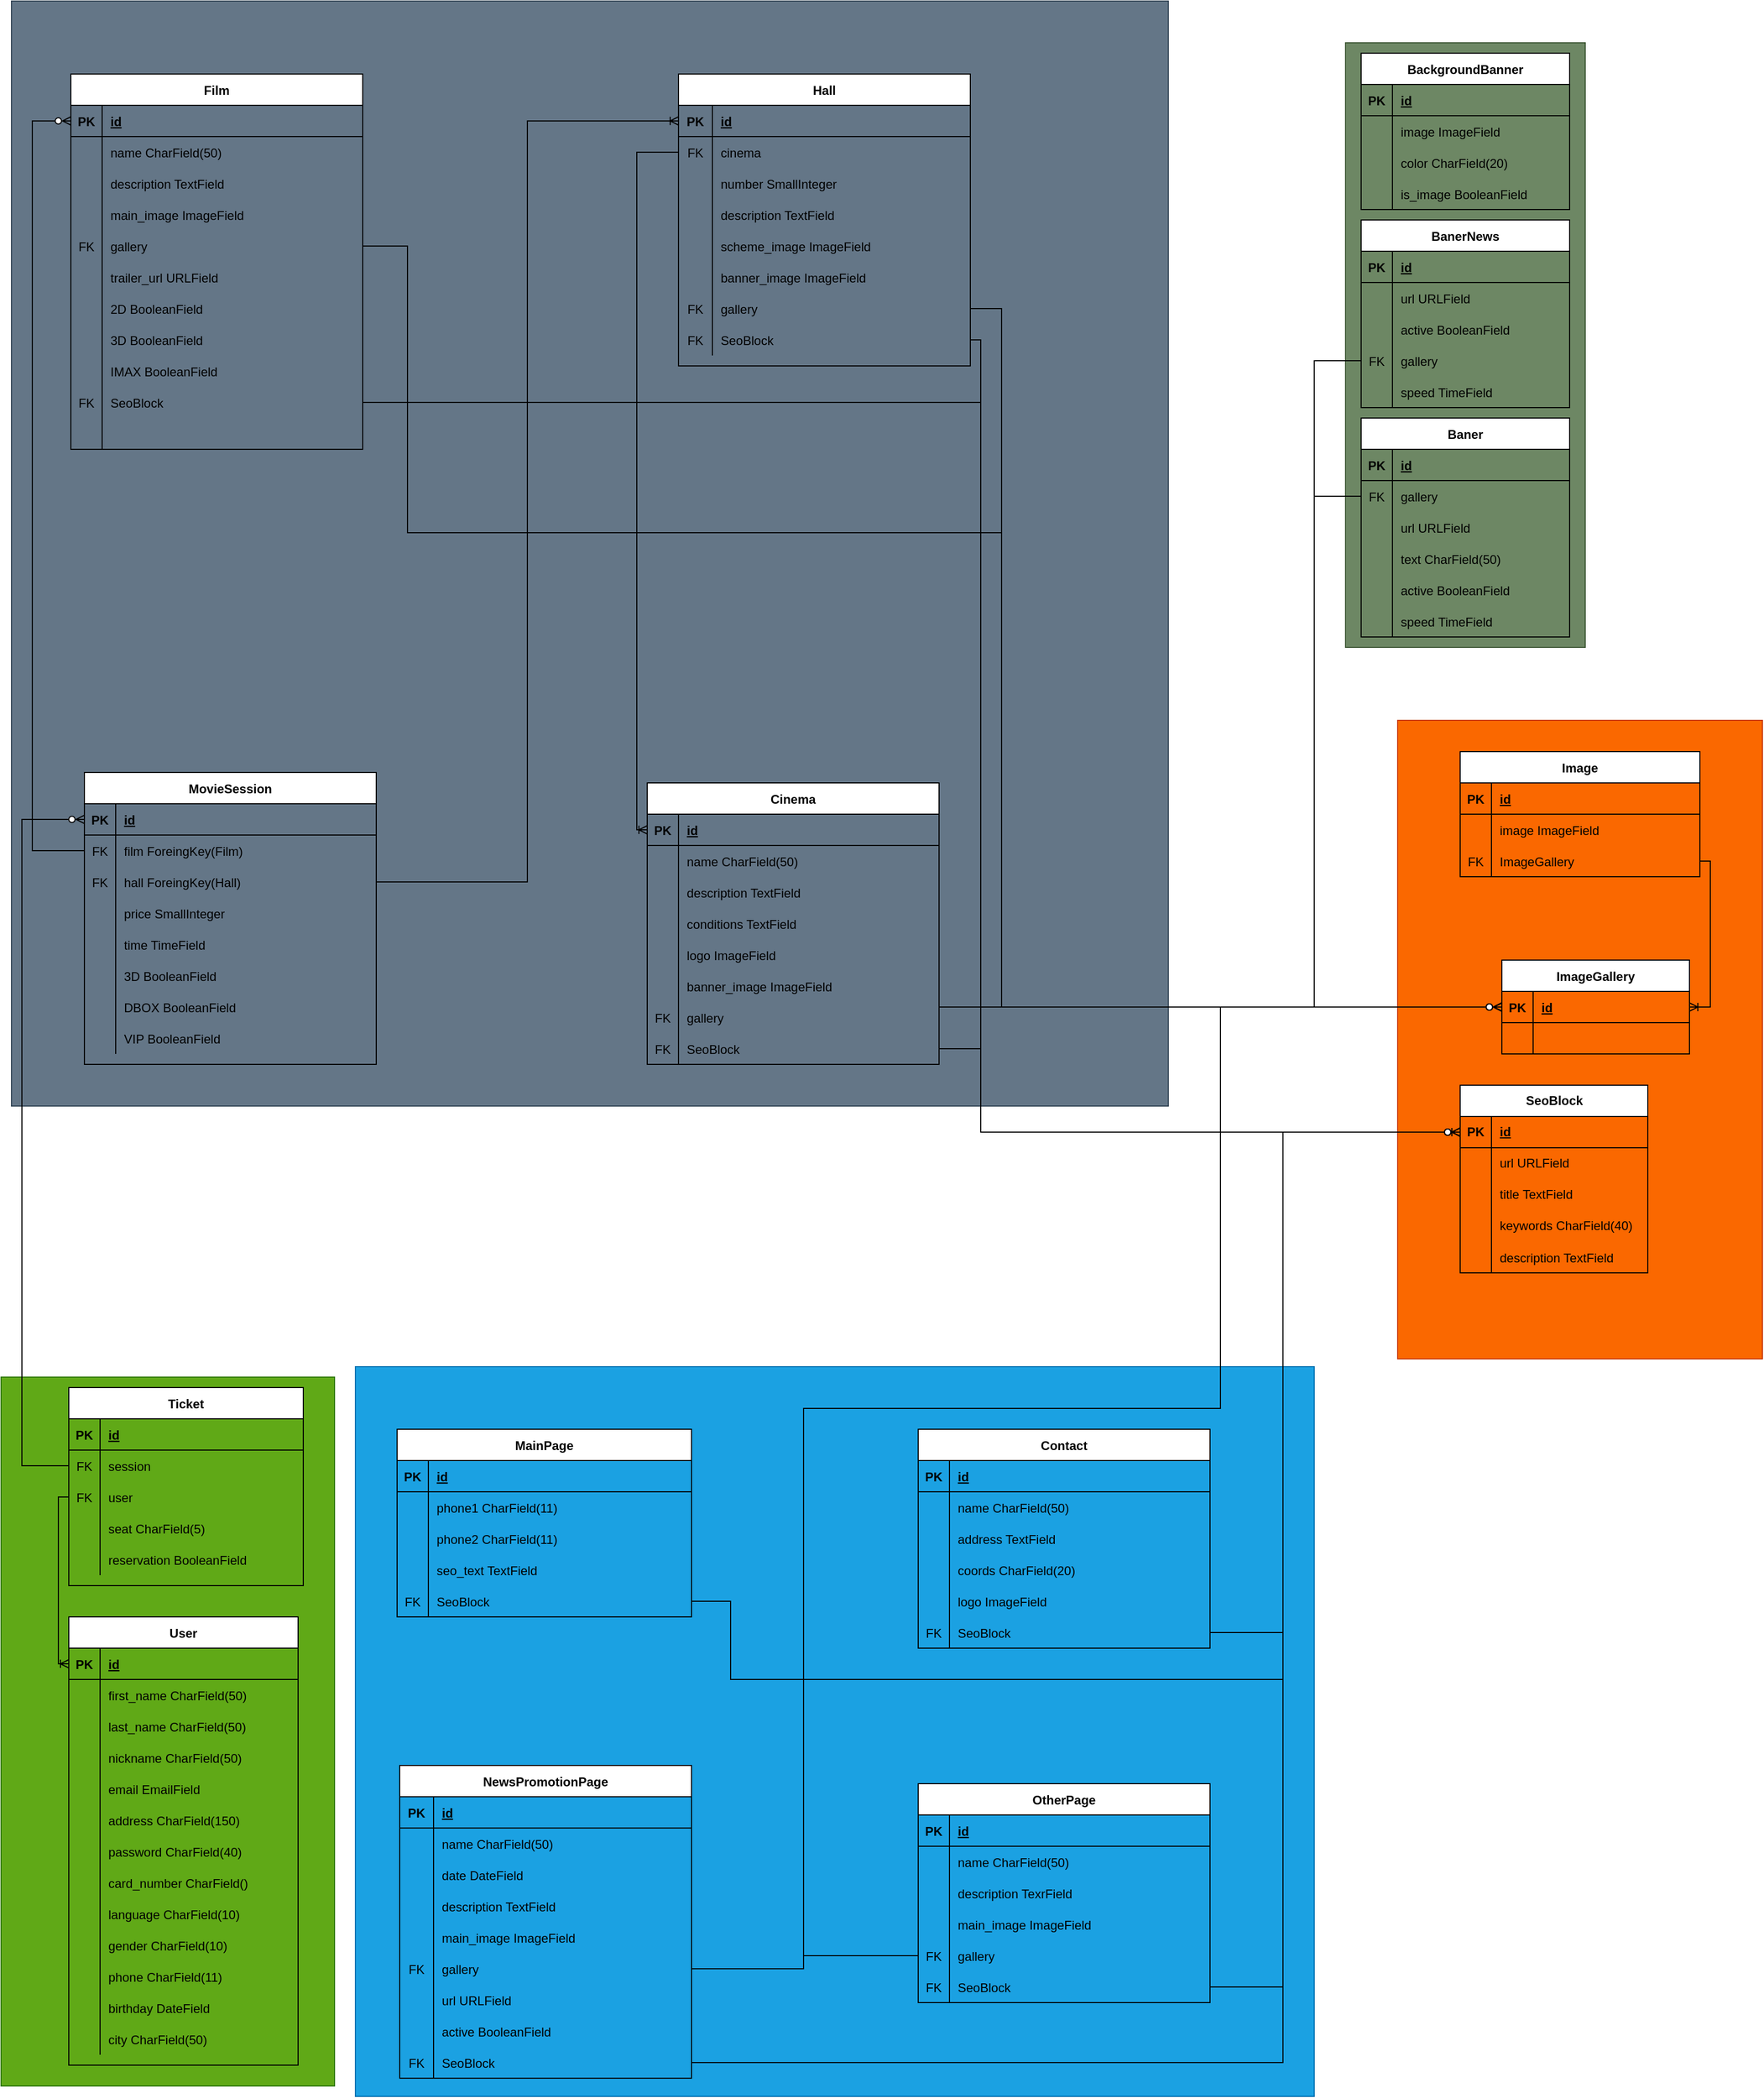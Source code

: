<mxfile version="28.1.0">
  <diagram name="Сторінка-1" id="CFvnd3omf2Bqyz8EMepp">
    <mxGraphModel dx="4901" dy="3418" grid="1" gridSize="10" guides="1" tooltips="1" connect="1" arrows="1" fold="1" page="1" pageScale="1" pageWidth="827" pageHeight="1169" math="0" shadow="0">
      <root>
        <mxCell id="0" />
        <mxCell id="1" parent="0" />
        <mxCell id="FQeyiqSinicliT3xyPgL-407" value="" style="rounded=0;whiteSpace=wrap;html=1;fillColor=#647687;strokeColor=#314354;fillStyle=auto;fontColor=#ffffff;" vertex="1" parent="1">
          <mxGeometry x="-610" y="-750" width="1110" height="1060" as="geometry" />
        </mxCell>
        <mxCell id="YvHJUL_fdPURqKV66L03-1538" value="" style="rounded=0;whiteSpace=wrap;html=1;fillColor=#fa6800;strokeColor=#C73500;fillStyle=auto;fontColor=#000000;" parent="1" vertex="1">
          <mxGeometry x="720" y="-60" width="350" height="612.5" as="geometry" />
        </mxCell>
        <mxCell id="YvHJUL_fdPURqKV66L03-691" value="" style="rounded=0;whiteSpace=wrap;html=1;fillColor=#60a917;strokeColor=#2D7600;fillStyle=auto;fontColor=#ffffff;" parent="1" vertex="1">
          <mxGeometry x="-620" y="570" width="320" height="680" as="geometry" />
        </mxCell>
        <mxCell id="YvHJUL_fdPURqKV66L03-692" value="" style="rounded=0;whiteSpace=wrap;html=1;fillColor=#1ba1e2;strokeColor=#006EAF;fillStyle=auto;fontColor=#ffffff;" parent="1" vertex="1">
          <mxGeometry x="-280" y="560" width="920" height="700" as="geometry" />
        </mxCell>
        <mxCell id="YvHJUL_fdPURqKV66L03-696" value="User" style="shape=table;startSize=30;container=1;collapsible=1;childLayout=tableLayout;fixedRows=1;rowLines=0;fontStyle=1;align=center;resizeLast=1;" parent="1" vertex="1">
          <mxGeometry x="-555" y="800" width="220" height="430" as="geometry" />
        </mxCell>
        <mxCell id="YvHJUL_fdPURqKV66L03-697" value="" style="shape=tableRow;horizontal=0;startSize=0;swimlaneHead=0;swimlaneBody=0;fillColor=none;collapsible=0;dropTarget=0;points=[[0,0.5],[1,0.5]];portConstraint=eastwest;top=0;left=0;right=0;bottom=1;" parent="YvHJUL_fdPURqKV66L03-696" vertex="1">
          <mxGeometry y="30" width="220" height="30" as="geometry" />
        </mxCell>
        <mxCell id="YvHJUL_fdPURqKV66L03-698" value="PK" style="shape=partialRectangle;connectable=0;fillColor=none;top=0;left=0;bottom=0;right=0;fontStyle=1;overflow=hidden;" parent="YvHJUL_fdPURqKV66L03-697" vertex="1">
          <mxGeometry width="30" height="30" as="geometry">
            <mxRectangle width="30" height="30" as="alternateBounds" />
          </mxGeometry>
        </mxCell>
        <mxCell id="YvHJUL_fdPURqKV66L03-699" value="id" style="shape=partialRectangle;connectable=0;fillColor=none;top=0;left=0;bottom=0;right=0;align=left;spacingLeft=6;fontStyle=5;overflow=hidden;" parent="YvHJUL_fdPURqKV66L03-697" vertex="1">
          <mxGeometry x="30" width="190" height="30" as="geometry">
            <mxRectangle width="190" height="30" as="alternateBounds" />
          </mxGeometry>
        </mxCell>
        <mxCell id="YvHJUL_fdPURqKV66L03-700" value="" style="shape=tableRow;horizontal=0;startSize=0;swimlaneHead=0;swimlaneBody=0;fillColor=none;collapsible=0;dropTarget=0;points=[[0,0.5],[1,0.5]];portConstraint=eastwest;top=0;left=0;right=0;bottom=0;" parent="YvHJUL_fdPURqKV66L03-696" vertex="1">
          <mxGeometry y="60" width="220" height="30" as="geometry" />
        </mxCell>
        <mxCell id="YvHJUL_fdPURqKV66L03-701" value="" style="shape=partialRectangle;connectable=0;fillColor=none;top=0;left=0;bottom=0;right=0;editable=1;overflow=hidden;" parent="YvHJUL_fdPURqKV66L03-700" vertex="1">
          <mxGeometry width="30" height="30" as="geometry">
            <mxRectangle width="30" height="30" as="alternateBounds" />
          </mxGeometry>
        </mxCell>
        <mxCell id="YvHJUL_fdPURqKV66L03-702" value="first_name CharField(50)" style="shape=partialRectangle;connectable=0;fillColor=none;top=0;left=0;bottom=0;right=0;align=left;spacingLeft=6;overflow=hidden;" parent="YvHJUL_fdPURqKV66L03-700" vertex="1">
          <mxGeometry x="30" width="190" height="30" as="geometry">
            <mxRectangle width="190" height="30" as="alternateBounds" />
          </mxGeometry>
        </mxCell>
        <mxCell id="YvHJUL_fdPURqKV66L03-703" value="" style="shape=tableRow;horizontal=0;startSize=0;swimlaneHead=0;swimlaneBody=0;fillColor=none;collapsible=0;dropTarget=0;points=[[0,0.5],[1,0.5]];portConstraint=eastwest;top=0;left=0;right=0;bottom=0;" parent="YvHJUL_fdPURqKV66L03-696" vertex="1">
          <mxGeometry y="90" width="220" height="30" as="geometry" />
        </mxCell>
        <mxCell id="YvHJUL_fdPURqKV66L03-704" value="" style="shape=partialRectangle;connectable=0;fillColor=none;top=0;left=0;bottom=0;right=0;editable=1;overflow=hidden;" parent="YvHJUL_fdPURqKV66L03-703" vertex="1">
          <mxGeometry width="30" height="30" as="geometry">
            <mxRectangle width="30" height="30" as="alternateBounds" />
          </mxGeometry>
        </mxCell>
        <mxCell id="YvHJUL_fdPURqKV66L03-705" value="last_name CharField(50)" style="shape=partialRectangle;connectable=0;fillColor=none;top=0;left=0;bottom=0;right=0;align=left;spacingLeft=6;overflow=hidden;" parent="YvHJUL_fdPURqKV66L03-703" vertex="1">
          <mxGeometry x="30" width="190" height="30" as="geometry">
            <mxRectangle width="190" height="30" as="alternateBounds" />
          </mxGeometry>
        </mxCell>
        <mxCell id="YvHJUL_fdPURqKV66L03-706" value="" style="shape=tableRow;horizontal=0;startSize=0;swimlaneHead=0;swimlaneBody=0;fillColor=none;collapsible=0;dropTarget=0;points=[[0,0.5],[1,0.5]];portConstraint=eastwest;top=0;left=0;right=0;bottom=0;" parent="YvHJUL_fdPURqKV66L03-696" vertex="1">
          <mxGeometry y="120" width="220" height="30" as="geometry" />
        </mxCell>
        <mxCell id="YvHJUL_fdPURqKV66L03-707" value="" style="shape=partialRectangle;connectable=0;fillColor=none;top=0;left=0;bottom=0;right=0;editable=1;overflow=hidden;" parent="YvHJUL_fdPURqKV66L03-706" vertex="1">
          <mxGeometry width="30" height="30" as="geometry">
            <mxRectangle width="30" height="30" as="alternateBounds" />
          </mxGeometry>
        </mxCell>
        <mxCell id="YvHJUL_fdPURqKV66L03-708" value="nickname CharField(50)" style="shape=partialRectangle;connectable=0;fillColor=none;top=0;left=0;bottom=0;right=0;align=left;spacingLeft=6;overflow=hidden;" parent="YvHJUL_fdPURqKV66L03-706" vertex="1">
          <mxGeometry x="30" width="190" height="30" as="geometry">
            <mxRectangle width="190" height="30" as="alternateBounds" />
          </mxGeometry>
        </mxCell>
        <mxCell id="YvHJUL_fdPURqKV66L03-709" value="" style="shape=tableRow;horizontal=0;startSize=0;swimlaneHead=0;swimlaneBody=0;fillColor=none;collapsible=0;dropTarget=0;points=[[0,0.5],[1,0.5]];portConstraint=eastwest;top=0;left=0;right=0;bottom=0;" parent="YvHJUL_fdPURqKV66L03-696" vertex="1">
          <mxGeometry y="150" width="220" height="30" as="geometry" />
        </mxCell>
        <mxCell id="YvHJUL_fdPURqKV66L03-710" value="" style="shape=partialRectangle;connectable=0;fillColor=none;top=0;left=0;bottom=0;right=0;editable=1;overflow=hidden;" parent="YvHJUL_fdPURqKV66L03-709" vertex="1">
          <mxGeometry width="30" height="30" as="geometry">
            <mxRectangle width="30" height="30" as="alternateBounds" />
          </mxGeometry>
        </mxCell>
        <mxCell id="YvHJUL_fdPURqKV66L03-711" value="email EmailField" style="shape=partialRectangle;connectable=0;fillColor=none;top=0;left=0;bottom=0;right=0;align=left;spacingLeft=6;overflow=hidden;" parent="YvHJUL_fdPURqKV66L03-709" vertex="1">
          <mxGeometry x="30" width="190" height="30" as="geometry">
            <mxRectangle width="190" height="30" as="alternateBounds" />
          </mxGeometry>
        </mxCell>
        <mxCell id="YvHJUL_fdPURqKV66L03-712" value="" style="shape=tableRow;horizontal=0;startSize=0;swimlaneHead=0;swimlaneBody=0;fillColor=none;collapsible=0;dropTarget=0;points=[[0,0.5],[1,0.5]];portConstraint=eastwest;top=0;left=0;right=0;bottom=0;" parent="YvHJUL_fdPURqKV66L03-696" vertex="1">
          <mxGeometry y="180" width="220" height="30" as="geometry" />
        </mxCell>
        <mxCell id="YvHJUL_fdPURqKV66L03-713" value="" style="shape=partialRectangle;connectable=0;fillColor=none;top=0;left=0;bottom=0;right=0;editable=1;overflow=hidden;" parent="YvHJUL_fdPURqKV66L03-712" vertex="1">
          <mxGeometry width="30" height="30" as="geometry">
            <mxRectangle width="30" height="30" as="alternateBounds" />
          </mxGeometry>
        </mxCell>
        <mxCell id="YvHJUL_fdPURqKV66L03-714" value="address CharField(150)" style="shape=partialRectangle;connectable=0;fillColor=none;top=0;left=0;bottom=0;right=0;align=left;spacingLeft=6;overflow=hidden;" parent="YvHJUL_fdPURqKV66L03-712" vertex="1">
          <mxGeometry x="30" width="190" height="30" as="geometry">
            <mxRectangle width="190" height="30" as="alternateBounds" />
          </mxGeometry>
        </mxCell>
        <mxCell id="YvHJUL_fdPURqKV66L03-715" value="" style="shape=tableRow;horizontal=0;startSize=0;swimlaneHead=0;swimlaneBody=0;fillColor=none;collapsible=0;dropTarget=0;points=[[0,0.5],[1,0.5]];portConstraint=eastwest;top=0;left=0;right=0;bottom=0;" parent="YvHJUL_fdPURqKV66L03-696" vertex="1">
          <mxGeometry y="210" width="220" height="30" as="geometry" />
        </mxCell>
        <mxCell id="YvHJUL_fdPURqKV66L03-716" value="" style="shape=partialRectangle;connectable=0;fillColor=none;top=0;left=0;bottom=0;right=0;editable=1;overflow=hidden;" parent="YvHJUL_fdPURqKV66L03-715" vertex="1">
          <mxGeometry width="30" height="30" as="geometry">
            <mxRectangle width="30" height="30" as="alternateBounds" />
          </mxGeometry>
        </mxCell>
        <mxCell id="YvHJUL_fdPURqKV66L03-717" value="password CharField(40)" style="shape=partialRectangle;connectable=0;fillColor=none;top=0;left=0;bottom=0;right=0;align=left;spacingLeft=6;overflow=hidden;" parent="YvHJUL_fdPURqKV66L03-715" vertex="1">
          <mxGeometry x="30" width="190" height="30" as="geometry">
            <mxRectangle width="190" height="30" as="alternateBounds" />
          </mxGeometry>
        </mxCell>
        <mxCell id="YvHJUL_fdPURqKV66L03-718" value="" style="shape=tableRow;horizontal=0;startSize=0;swimlaneHead=0;swimlaneBody=0;fillColor=none;collapsible=0;dropTarget=0;points=[[0,0.5],[1,0.5]];portConstraint=eastwest;top=0;left=0;right=0;bottom=0;" parent="YvHJUL_fdPURqKV66L03-696" vertex="1">
          <mxGeometry y="240" width="220" height="30" as="geometry" />
        </mxCell>
        <mxCell id="YvHJUL_fdPURqKV66L03-719" value="" style="shape=partialRectangle;connectable=0;fillColor=none;top=0;left=0;bottom=0;right=0;editable=1;overflow=hidden;" parent="YvHJUL_fdPURqKV66L03-718" vertex="1">
          <mxGeometry width="30" height="30" as="geometry">
            <mxRectangle width="30" height="30" as="alternateBounds" />
          </mxGeometry>
        </mxCell>
        <mxCell id="YvHJUL_fdPURqKV66L03-720" value="card_number CharField()" style="shape=partialRectangle;connectable=0;fillColor=none;top=0;left=0;bottom=0;right=0;align=left;spacingLeft=6;overflow=hidden;" parent="YvHJUL_fdPURqKV66L03-718" vertex="1">
          <mxGeometry x="30" width="190" height="30" as="geometry">
            <mxRectangle width="190" height="30" as="alternateBounds" />
          </mxGeometry>
        </mxCell>
        <mxCell id="YvHJUL_fdPURqKV66L03-721" value="" style="shape=tableRow;horizontal=0;startSize=0;swimlaneHead=0;swimlaneBody=0;fillColor=none;collapsible=0;dropTarget=0;points=[[0,0.5],[1,0.5]];portConstraint=eastwest;top=0;left=0;right=0;bottom=0;" parent="YvHJUL_fdPURqKV66L03-696" vertex="1">
          <mxGeometry y="270" width="220" height="30" as="geometry" />
        </mxCell>
        <mxCell id="YvHJUL_fdPURqKV66L03-722" value="" style="shape=partialRectangle;connectable=0;fillColor=none;top=0;left=0;bottom=0;right=0;editable=1;overflow=hidden;" parent="YvHJUL_fdPURqKV66L03-721" vertex="1">
          <mxGeometry width="30" height="30" as="geometry">
            <mxRectangle width="30" height="30" as="alternateBounds" />
          </mxGeometry>
        </mxCell>
        <mxCell id="YvHJUL_fdPURqKV66L03-723" value="language CharField(10)" style="shape=partialRectangle;connectable=0;fillColor=none;top=0;left=0;bottom=0;right=0;align=left;spacingLeft=6;overflow=hidden;" parent="YvHJUL_fdPURqKV66L03-721" vertex="1">
          <mxGeometry x="30" width="190" height="30" as="geometry">
            <mxRectangle width="190" height="30" as="alternateBounds" />
          </mxGeometry>
        </mxCell>
        <mxCell id="YvHJUL_fdPURqKV66L03-724" value="" style="shape=tableRow;horizontal=0;startSize=0;swimlaneHead=0;swimlaneBody=0;fillColor=none;collapsible=0;dropTarget=0;points=[[0,0.5],[1,0.5]];portConstraint=eastwest;top=0;left=0;right=0;bottom=0;" parent="YvHJUL_fdPURqKV66L03-696" vertex="1">
          <mxGeometry y="300" width="220" height="30" as="geometry" />
        </mxCell>
        <mxCell id="YvHJUL_fdPURqKV66L03-725" value="" style="shape=partialRectangle;connectable=0;fillColor=none;top=0;left=0;bottom=0;right=0;editable=1;overflow=hidden;" parent="YvHJUL_fdPURqKV66L03-724" vertex="1">
          <mxGeometry width="30" height="30" as="geometry">
            <mxRectangle width="30" height="30" as="alternateBounds" />
          </mxGeometry>
        </mxCell>
        <mxCell id="YvHJUL_fdPURqKV66L03-726" value="gender CharField(10)" style="shape=partialRectangle;connectable=0;fillColor=none;top=0;left=0;bottom=0;right=0;align=left;spacingLeft=6;overflow=hidden;" parent="YvHJUL_fdPURqKV66L03-724" vertex="1">
          <mxGeometry x="30" width="190" height="30" as="geometry">
            <mxRectangle width="190" height="30" as="alternateBounds" />
          </mxGeometry>
        </mxCell>
        <mxCell id="YvHJUL_fdPURqKV66L03-727" value="" style="shape=tableRow;horizontal=0;startSize=0;swimlaneHead=0;swimlaneBody=0;fillColor=none;collapsible=0;dropTarget=0;points=[[0,0.5],[1,0.5]];portConstraint=eastwest;top=0;left=0;right=0;bottom=0;" parent="YvHJUL_fdPURqKV66L03-696" vertex="1">
          <mxGeometry y="330" width="220" height="30" as="geometry" />
        </mxCell>
        <mxCell id="YvHJUL_fdPURqKV66L03-728" value="" style="shape=partialRectangle;connectable=0;fillColor=none;top=0;left=0;bottom=0;right=0;editable=1;overflow=hidden;" parent="YvHJUL_fdPURqKV66L03-727" vertex="1">
          <mxGeometry width="30" height="30" as="geometry">
            <mxRectangle width="30" height="30" as="alternateBounds" />
          </mxGeometry>
        </mxCell>
        <mxCell id="YvHJUL_fdPURqKV66L03-729" value="phone CharField(11)" style="shape=partialRectangle;connectable=0;fillColor=none;top=0;left=0;bottom=0;right=0;align=left;spacingLeft=6;overflow=hidden;" parent="YvHJUL_fdPURqKV66L03-727" vertex="1">
          <mxGeometry x="30" width="190" height="30" as="geometry">
            <mxRectangle width="190" height="30" as="alternateBounds" />
          </mxGeometry>
        </mxCell>
        <mxCell id="YvHJUL_fdPURqKV66L03-730" value="" style="shape=tableRow;horizontal=0;startSize=0;swimlaneHead=0;swimlaneBody=0;fillColor=none;collapsible=0;dropTarget=0;points=[[0,0.5],[1,0.5]];portConstraint=eastwest;top=0;left=0;right=0;bottom=0;" parent="YvHJUL_fdPURqKV66L03-696" vertex="1">
          <mxGeometry y="360" width="220" height="30" as="geometry" />
        </mxCell>
        <mxCell id="YvHJUL_fdPURqKV66L03-731" value="" style="shape=partialRectangle;connectable=0;fillColor=none;top=0;left=0;bottom=0;right=0;editable=1;overflow=hidden;" parent="YvHJUL_fdPURqKV66L03-730" vertex="1">
          <mxGeometry width="30" height="30" as="geometry">
            <mxRectangle width="30" height="30" as="alternateBounds" />
          </mxGeometry>
        </mxCell>
        <mxCell id="YvHJUL_fdPURqKV66L03-732" value="birthday DateField" style="shape=partialRectangle;connectable=0;fillColor=none;top=0;left=0;bottom=0;right=0;align=left;spacingLeft=6;overflow=hidden;" parent="YvHJUL_fdPURqKV66L03-730" vertex="1">
          <mxGeometry x="30" width="190" height="30" as="geometry">
            <mxRectangle width="190" height="30" as="alternateBounds" />
          </mxGeometry>
        </mxCell>
        <mxCell id="YvHJUL_fdPURqKV66L03-733" value="" style="shape=tableRow;horizontal=0;startSize=0;swimlaneHead=0;swimlaneBody=0;fillColor=none;collapsible=0;dropTarget=0;points=[[0,0.5],[1,0.5]];portConstraint=eastwest;top=0;left=0;right=0;bottom=0;" parent="YvHJUL_fdPURqKV66L03-696" vertex="1">
          <mxGeometry y="390" width="220" height="30" as="geometry" />
        </mxCell>
        <mxCell id="YvHJUL_fdPURqKV66L03-734" value="" style="shape=partialRectangle;connectable=0;fillColor=none;top=0;left=0;bottom=0;right=0;editable=1;overflow=hidden;" parent="YvHJUL_fdPURqKV66L03-733" vertex="1">
          <mxGeometry width="30" height="30" as="geometry">
            <mxRectangle width="30" height="30" as="alternateBounds" />
          </mxGeometry>
        </mxCell>
        <mxCell id="YvHJUL_fdPURqKV66L03-735" value="city CharField(50)" style="shape=partialRectangle;connectable=0;fillColor=none;top=0;left=0;bottom=0;right=0;align=left;spacingLeft=6;overflow=hidden;" parent="YvHJUL_fdPURqKV66L03-733" vertex="1">
          <mxGeometry x="30" width="190" height="30" as="geometry">
            <mxRectangle width="190" height="30" as="alternateBounds" />
          </mxGeometry>
        </mxCell>
        <mxCell id="YvHJUL_fdPURqKV66L03-1009" value="OtherPage" style="shape=table;startSize=30;container=1;collapsible=1;childLayout=tableLayout;fixedRows=1;rowLines=0;fontStyle=1;align=center;resizeLast=1;" parent="1" vertex="1">
          <mxGeometry x="260" y="960" width="280" height="210" as="geometry" />
        </mxCell>
        <mxCell id="YvHJUL_fdPURqKV66L03-1010" value="" style="shape=partialRectangle;collapsible=0;dropTarget=0;pointerEvents=0;fillColor=none;points=[[0,0.5],[1,0.5]];portConstraint=eastwest;top=0;left=0;right=0;bottom=1;" parent="YvHJUL_fdPURqKV66L03-1009" vertex="1">
          <mxGeometry y="30" width="280" height="30" as="geometry" />
        </mxCell>
        <mxCell id="YvHJUL_fdPURqKV66L03-1011" value="PK" style="shape=partialRectangle;overflow=hidden;connectable=0;fillColor=none;top=0;left=0;bottom=0;right=0;fontStyle=1;" parent="YvHJUL_fdPURqKV66L03-1010" vertex="1">
          <mxGeometry width="30" height="30" as="geometry">
            <mxRectangle width="30" height="30" as="alternateBounds" />
          </mxGeometry>
        </mxCell>
        <mxCell id="YvHJUL_fdPURqKV66L03-1012" value="id" style="shape=partialRectangle;overflow=hidden;connectable=0;fillColor=none;top=0;left=0;bottom=0;right=0;align=left;spacingLeft=6;fontStyle=5;" parent="YvHJUL_fdPURqKV66L03-1010" vertex="1">
          <mxGeometry x="30" width="250" height="30" as="geometry">
            <mxRectangle width="250" height="30" as="alternateBounds" />
          </mxGeometry>
        </mxCell>
        <mxCell id="YvHJUL_fdPURqKV66L03-1013" value="" style="shape=partialRectangle;collapsible=0;dropTarget=0;pointerEvents=0;fillColor=none;points=[[0,0.5],[1,0.5]];portConstraint=eastwest;top=0;left=0;right=0;bottom=0;" parent="YvHJUL_fdPURqKV66L03-1009" vertex="1">
          <mxGeometry y="60" width="280" height="30" as="geometry" />
        </mxCell>
        <mxCell id="YvHJUL_fdPURqKV66L03-1014" value="" style="shape=partialRectangle;overflow=hidden;connectable=0;fillColor=none;top=0;left=0;bottom=0;right=0;" parent="YvHJUL_fdPURqKV66L03-1013" vertex="1">
          <mxGeometry width="30" height="30" as="geometry">
            <mxRectangle width="30" height="30" as="alternateBounds" />
          </mxGeometry>
        </mxCell>
        <mxCell id="YvHJUL_fdPURqKV66L03-1015" value="name CharField(50)" style="shape=partialRectangle;overflow=hidden;connectable=0;fillColor=none;top=0;left=0;bottom=0;right=0;align=left;spacingLeft=6;" parent="YvHJUL_fdPURqKV66L03-1013" vertex="1">
          <mxGeometry x="30" width="250" height="30" as="geometry">
            <mxRectangle width="250" height="30" as="alternateBounds" />
          </mxGeometry>
        </mxCell>
        <mxCell id="YvHJUL_fdPURqKV66L03-1016" value="" style="shape=partialRectangle;collapsible=0;dropTarget=0;pointerEvents=0;fillColor=none;points=[[0,0.5],[1,0.5]];portConstraint=eastwest;top=0;left=0;right=0;bottom=0;" parent="YvHJUL_fdPURqKV66L03-1009" vertex="1">
          <mxGeometry y="90" width="280" height="30" as="geometry" />
        </mxCell>
        <mxCell id="YvHJUL_fdPURqKV66L03-1017" value="" style="shape=partialRectangle;overflow=hidden;connectable=0;fillColor=none;top=0;left=0;bottom=0;right=0;" parent="YvHJUL_fdPURqKV66L03-1016" vertex="1">
          <mxGeometry width="30" height="30" as="geometry">
            <mxRectangle width="30" height="30" as="alternateBounds" />
          </mxGeometry>
        </mxCell>
        <mxCell id="YvHJUL_fdPURqKV66L03-1018" value="description TexrField" style="shape=partialRectangle;overflow=hidden;connectable=0;fillColor=none;top=0;left=0;bottom=0;right=0;align=left;spacingLeft=6;" parent="YvHJUL_fdPURqKV66L03-1016" vertex="1">
          <mxGeometry x="30" width="250" height="30" as="geometry">
            <mxRectangle width="250" height="30" as="alternateBounds" />
          </mxGeometry>
        </mxCell>
        <mxCell id="YvHJUL_fdPURqKV66L03-1019" value="" style="shape=partialRectangle;collapsible=0;dropTarget=0;pointerEvents=0;fillColor=none;points=[[0,0.5],[1,0.5]];portConstraint=eastwest;top=0;left=0;right=0;bottom=0;" parent="YvHJUL_fdPURqKV66L03-1009" vertex="1">
          <mxGeometry y="120" width="280" height="30" as="geometry" />
        </mxCell>
        <mxCell id="YvHJUL_fdPURqKV66L03-1020" value="" style="shape=partialRectangle;overflow=hidden;connectable=0;fillColor=none;top=0;left=0;bottom=0;right=0;" parent="YvHJUL_fdPURqKV66L03-1019" vertex="1">
          <mxGeometry width="30" height="30" as="geometry">
            <mxRectangle width="30" height="30" as="alternateBounds" />
          </mxGeometry>
        </mxCell>
        <mxCell id="YvHJUL_fdPURqKV66L03-1021" value=" main_image ImageField" style="shape=partialRectangle;overflow=hidden;connectable=0;fillColor=none;top=0;left=0;bottom=0;right=0;align=left;spacingLeft=6;" parent="YvHJUL_fdPURqKV66L03-1019" vertex="1">
          <mxGeometry x="30" width="250" height="30" as="geometry">
            <mxRectangle width="250" height="30" as="alternateBounds" />
          </mxGeometry>
        </mxCell>
        <mxCell id="YvHJUL_fdPURqKV66L03-1022" value="" style="shape=partialRectangle;collapsible=0;dropTarget=0;pointerEvents=0;fillColor=none;points=[[0,0.5],[1,0.5]];portConstraint=eastwest;top=0;left=0;right=0;bottom=0;" parent="YvHJUL_fdPURqKV66L03-1009" vertex="1">
          <mxGeometry y="150" width="280" height="30" as="geometry" />
        </mxCell>
        <mxCell id="YvHJUL_fdPURqKV66L03-1023" value="FK" style="shape=partialRectangle;overflow=hidden;connectable=0;fillColor=none;top=0;left=0;bottom=0;right=0;" parent="YvHJUL_fdPURqKV66L03-1022" vertex="1">
          <mxGeometry width="30" height="30" as="geometry">
            <mxRectangle width="30" height="30" as="alternateBounds" />
          </mxGeometry>
        </mxCell>
        <mxCell id="YvHJUL_fdPURqKV66L03-1024" value="gallery" style="shape=partialRectangle;overflow=hidden;connectable=0;fillColor=none;top=0;left=0;bottom=0;right=0;align=left;spacingLeft=6;" parent="YvHJUL_fdPURqKV66L03-1022" vertex="1">
          <mxGeometry x="30" width="250" height="30" as="geometry">
            <mxRectangle width="250" height="30" as="alternateBounds" />
          </mxGeometry>
        </mxCell>
        <mxCell id="YvHJUL_fdPURqKV66L03-1025" value="" style="shape=partialRectangle;collapsible=0;dropTarget=0;pointerEvents=0;fillColor=none;points=[[0,0.5],[1,0.5]];portConstraint=eastwest;top=0;left=0;right=0;bottom=0;" parent="YvHJUL_fdPURqKV66L03-1009" vertex="1">
          <mxGeometry y="180" width="280" height="30" as="geometry" />
        </mxCell>
        <mxCell id="YvHJUL_fdPURqKV66L03-1026" value="FK" style="shape=partialRectangle;overflow=hidden;connectable=0;fillColor=none;top=0;left=0;bottom=0;right=0;" parent="YvHJUL_fdPURqKV66L03-1025" vertex="1">
          <mxGeometry width="30" height="30" as="geometry">
            <mxRectangle width="30" height="30" as="alternateBounds" />
          </mxGeometry>
        </mxCell>
        <mxCell id="YvHJUL_fdPURqKV66L03-1027" value="SeoBlock" style="shape=partialRectangle;overflow=hidden;connectable=0;fillColor=none;top=0;left=0;bottom=0;right=0;align=left;spacingLeft=6;" parent="YvHJUL_fdPURqKV66L03-1025" vertex="1">
          <mxGeometry x="30" width="250" height="30" as="geometry">
            <mxRectangle width="250" height="30" as="alternateBounds" />
          </mxGeometry>
        </mxCell>
        <mxCell id="YvHJUL_fdPURqKV66L03-1031" value="Сontact" style="shape=table;startSize=30;container=1;collapsible=1;childLayout=tableLayout;fixedRows=1;rowLines=0;fontStyle=1;align=center;resizeLast=1;" parent="1" vertex="1">
          <mxGeometry x="260" y="620" width="280" height="210" as="geometry" />
        </mxCell>
        <mxCell id="YvHJUL_fdPURqKV66L03-1032" value="" style="shape=partialRectangle;collapsible=0;dropTarget=0;pointerEvents=0;fillColor=none;points=[[0,0.5],[1,0.5]];portConstraint=eastwest;top=0;left=0;right=0;bottom=1;" parent="YvHJUL_fdPURqKV66L03-1031" vertex="1">
          <mxGeometry y="30" width="280" height="30" as="geometry" />
        </mxCell>
        <mxCell id="YvHJUL_fdPURqKV66L03-1033" value="PK" style="shape=partialRectangle;overflow=hidden;connectable=0;fillColor=none;top=0;left=0;bottom=0;right=0;fontStyle=1;" parent="YvHJUL_fdPURqKV66L03-1032" vertex="1">
          <mxGeometry width="30" height="30" as="geometry">
            <mxRectangle width="30" height="30" as="alternateBounds" />
          </mxGeometry>
        </mxCell>
        <mxCell id="YvHJUL_fdPURqKV66L03-1034" value="id" style="shape=partialRectangle;overflow=hidden;connectable=0;fillColor=none;top=0;left=0;bottom=0;right=0;align=left;spacingLeft=6;fontStyle=5;" parent="YvHJUL_fdPURqKV66L03-1032" vertex="1">
          <mxGeometry x="30" width="250" height="30" as="geometry">
            <mxRectangle width="250" height="30" as="alternateBounds" />
          </mxGeometry>
        </mxCell>
        <mxCell id="YvHJUL_fdPURqKV66L03-1035" value="" style="shape=partialRectangle;collapsible=0;dropTarget=0;pointerEvents=0;fillColor=none;points=[[0,0.5],[1,0.5]];portConstraint=eastwest;top=0;left=0;right=0;bottom=0;" parent="YvHJUL_fdPURqKV66L03-1031" vertex="1">
          <mxGeometry y="60" width="280" height="30" as="geometry" />
        </mxCell>
        <mxCell id="YvHJUL_fdPURqKV66L03-1036" value="" style="shape=partialRectangle;overflow=hidden;connectable=0;fillColor=none;top=0;left=0;bottom=0;right=0;" parent="YvHJUL_fdPURqKV66L03-1035" vertex="1">
          <mxGeometry width="30" height="30" as="geometry">
            <mxRectangle width="30" height="30" as="alternateBounds" />
          </mxGeometry>
        </mxCell>
        <mxCell id="YvHJUL_fdPURqKV66L03-1037" value="name CharField(50)" style="shape=partialRectangle;overflow=hidden;connectable=0;fillColor=none;top=0;left=0;bottom=0;right=0;align=left;spacingLeft=6;" parent="YvHJUL_fdPURqKV66L03-1035" vertex="1">
          <mxGeometry x="30" width="250" height="30" as="geometry">
            <mxRectangle width="250" height="30" as="alternateBounds" />
          </mxGeometry>
        </mxCell>
        <mxCell id="YvHJUL_fdPURqKV66L03-1038" value="" style="shape=partialRectangle;collapsible=0;dropTarget=0;pointerEvents=0;fillColor=none;points=[[0,0.5],[1,0.5]];portConstraint=eastwest;top=0;left=0;right=0;bottom=0;" parent="YvHJUL_fdPURqKV66L03-1031" vertex="1">
          <mxGeometry y="90" width="280" height="30" as="geometry" />
        </mxCell>
        <mxCell id="YvHJUL_fdPURqKV66L03-1039" value="" style="shape=partialRectangle;overflow=hidden;connectable=0;fillColor=none;top=0;left=0;bottom=0;right=0;" parent="YvHJUL_fdPURqKV66L03-1038" vertex="1">
          <mxGeometry width="30" height="30" as="geometry">
            <mxRectangle width="30" height="30" as="alternateBounds" />
          </mxGeometry>
        </mxCell>
        <mxCell id="YvHJUL_fdPURqKV66L03-1040" value="address TextField" style="shape=partialRectangle;overflow=hidden;connectable=0;fillColor=none;top=0;left=0;bottom=0;right=0;align=left;spacingLeft=6;" parent="YvHJUL_fdPURqKV66L03-1038" vertex="1">
          <mxGeometry x="30" width="250" height="30" as="geometry">
            <mxRectangle width="250" height="30" as="alternateBounds" />
          </mxGeometry>
        </mxCell>
        <mxCell id="YvHJUL_fdPURqKV66L03-1041" value="" style="shape=partialRectangle;collapsible=0;dropTarget=0;pointerEvents=0;fillColor=none;points=[[0,0.5],[1,0.5]];portConstraint=eastwest;top=0;left=0;right=0;bottom=0;" parent="YvHJUL_fdPURqKV66L03-1031" vertex="1">
          <mxGeometry y="120" width="280" height="30" as="geometry" />
        </mxCell>
        <mxCell id="YvHJUL_fdPURqKV66L03-1042" value="" style="shape=partialRectangle;overflow=hidden;connectable=0;fillColor=none;top=0;left=0;bottom=0;right=0;" parent="YvHJUL_fdPURqKV66L03-1041" vertex="1">
          <mxGeometry width="30" height="30" as="geometry">
            <mxRectangle width="30" height="30" as="alternateBounds" />
          </mxGeometry>
        </mxCell>
        <mxCell id="YvHJUL_fdPURqKV66L03-1043" value=" coords CharField(20)" style="shape=partialRectangle;overflow=hidden;connectable=0;fillColor=none;top=0;left=0;bottom=0;right=0;align=left;spacingLeft=6;" parent="YvHJUL_fdPURqKV66L03-1041" vertex="1">
          <mxGeometry x="30" width="250" height="30" as="geometry">
            <mxRectangle width="250" height="30" as="alternateBounds" />
          </mxGeometry>
        </mxCell>
        <mxCell id="YvHJUL_fdPURqKV66L03-1044" value="" style="shape=partialRectangle;collapsible=0;dropTarget=0;pointerEvents=0;fillColor=none;points=[[0,0.5],[1,0.5]];portConstraint=eastwest;top=0;left=0;right=0;bottom=0;" parent="YvHJUL_fdPURqKV66L03-1031" vertex="1">
          <mxGeometry y="150" width="280" height="30" as="geometry" />
        </mxCell>
        <mxCell id="YvHJUL_fdPURqKV66L03-1045" value="" style="shape=partialRectangle;overflow=hidden;connectable=0;fillColor=none;top=0;left=0;bottom=0;right=0;" parent="YvHJUL_fdPURqKV66L03-1044" vertex="1">
          <mxGeometry width="30" height="30" as="geometry">
            <mxRectangle width="30" height="30" as="alternateBounds" />
          </mxGeometry>
        </mxCell>
        <mxCell id="YvHJUL_fdPURqKV66L03-1046" value="logo ImageField" style="shape=partialRectangle;overflow=hidden;connectable=0;fillColor=none;top=0;left=0;bottom=0;right=0;align=left;spacingLeft=6;" parent="YvHJUL_fdPURqKV66L03-1044" vertex="1">
          <mxGeometry x="30" width="250" height="30" as="geometry">
            <mxRectangle width="250" height="30" as="alternateBounds" />
          </mxGeometry>
        </mxCell>
        <mxCell id="YvHJUL_fdPURqKV66L03-1507" value="" style="shape=tableRow;horizontal=0;startSize=0;swimlaneHead=0;swimlaneBody=0;fillColor=none;collapsible=0;dropTarget=0;points=[[0,0.5],[1,0.5]];portConstraint=eastwest;top=0;left=0;right=0;bottom=0;" parent="YvHJUL_fdPURqKV66L03-1031" vertex="1">
          <mxGeometry y="180" width="280" height="30" as="geometry" />
        </mxCell>
        <mxCell id="YvHJUL_fdPURqKV66L03-1508" value="FK" style="shape=partialRectangle;connectable=0;fillColor=none;top=0;left=0;bottom=0;right=0;editable=1;overflow=hidden;" parent="YvHJUL_fdPURqKV66L03-1507" vertex="1">
          <mxGeometry width="30" height="30" as="geometry">
            <mxRectangle width="30" height="30" as="alternateBounds" />
          </mxGeometry>
        </mxCell>
        <mxCell id="YvHJUL_fdPURqKV66L03-1509" value="SeoBlock" style="shape=partialRectangle;connectable=0;fillColor=none;top=0;left=0;bottom=0;right=0;align=left;spacingLeft=6;overflow=hidden;" parent="YvHJUL_fdPURqKV66L03-1507" vertex="1">
          <mxGeometry x="30" width="250" height="30" as="geometry">
            <mxRectangle width="250" height="30" as="alternateBounds" />
          </mxGeometry>
        </mxCell>
        <mxCell id="YvHJUL_fdPURqKV66L03-1050" style="shape=tableRow;horizontal=0;startSize=0;swimlaneHead=0;swimlaneBody=0;fillColor=none;collapsible=0;dropTarget=0;points=[[0,0.5],[1,0.5]];portConstraint=eastwest;top=0;left=0;right=0;bottom=0;" parent="1" vertex="1">
          <mxGeometry x="250" y="20" width="200" height="30" as="geometry" />
        </mxCell>
        <mxCell id="YvHJUL_fdPURqKV66L03-1112" value="SeoBlock" style="shape=table;startSize=30;container=1;collapsible=1;childLayout=tableLayout;fixedRows=1;rowLines=0;fontStyle=1;align=center;resizeLast=1;html=1;" parent="1" vertex="1">
          <mxGeometry x="780" y="290" width="180" height="180" as="geometry" />
        </mxCell>
        <mxCell id="YvHJUL_fdPURqKV66L03-1113" value="" style="shape=tableRow;horizontal=0;startSize=0;swimlaneHead=0;swimlaneBody=0;fillColor=none;collapsible=0;dropTarget=0;points=[[0,0.5],[1,0.5]];portConstraint=eastwest;top=0;left=0;right=0;bottom=1;" parent="YvHJUL_fdPURqKV66L03-1112" vertex="1">
          <mxGeometry y="30" width="180" height="30" as="geometry" />
        </mxCell>
        <mxCell id="YvHJUL_fdPURqKV66L03-1114" value="PK" style="shape=partialRectangle;connectable=0;fillColor=none;top=0;left=0;bottom=0;right=0;fontStyle=1;overflow=hidden;whiteSpace=wrap;html=1;" parent="YvHJUL_fdPURqKV66L03-1113" vertex="1">
          <mxGeometry width="30" height="30" as="geometry">
            <mxRectangle width="30" height="30" as="alternateBounds" />
          </mxGeometry>
        </mxCell>
        <mxCell id="YvHJUL_fdPURqKV66L03-1115" value="id" style="shape=partialRectangle;connectable=0;fillColor=none;top=0;left=0;bottom=0;right=0;align=left;spacingLeft=6;fontStyle=5;overflow=hidden;whiteSpace=wrap;html=1;" parent="YvHJUL_fdPURqKV66L03-1113" vertex="1">
          <mxGeometry x="30" width="150" height="30" as="geometry">
            <mxRectangle width="150" height="30" as="alternateBounds" />
          </mxGeometry>
        </mxCell>
        <mxCell id="YvHJUL_fdPURqKV66L03-1116" value="" style="shape=tableRow;horizontal=0;startSize=0;swimlaneHead=0;swimlaneBody=0;fillColor=none;collapsible=0;dropTarget=0;points=[[0,0.5],[1,0.5]];portConstraint=eastwest;top=0;left=0;right=0;bottom=0;" parent="YvHJUL_fdPURqKV66L03-1112" vertex="1">
          <mxGeometry y="60" width="180" height="30" as="geometry" />
        </mxCell>
        <mxCell id="YvHJUL_fdPURqKV66L03-1117" value="" style="shape=partialRectangle;connectable=0;fillColor=none;top=0;left=0;bottom=0;right=0;editable=1;overflow=hidden;whiteSpace=wrap;html=1;" parent="YvHJUL_fdPURqKV66L03-1116" vertex="1">
          <mxGeometry width="30" height="30" as="geometry">
            <mxRectangle width="30" height="30" as="alternateBounds" />
          </mxGeometry>
        </mxCell>
        <mxCell id="YvHJUL_fdPURqKV66L03-1118" value="url&amp;nbsp;URLField" style="shape=partialRectangle;connectable=0;fillColor=none;top=0;left=0;bottom=0;right=0;align=left;spacingLeft=6;overflow=hidden;whiteSpace=wrap;html=1;" parent="YvHJUL_fdPURqKV66L03-1116" vertex="1">
          <mxGeometry x="30" width="150" height="30" as="geometry">
            <mxRectangle width="150" height="30" as="alternateBounds" />
          </mxGeometry>
        </mxCell>
        <mxCell id="YvHJUL_fdPURqKV66L03-1119" value="" style="shape=tableRow;horizontal=0;startSize=0;swimlaneHead=0;swimlaneBody=0;fillColor=none;collapsible=0;dropTarget=0;points=[[0,0.5],[1,0.5]];portConstraint=eastwest;top=0;left=0;right=0;bottom=0;" parent="YvHJUL_fdPURqKV66L03-1112" vertex="1">
          <mxGeometry y="90" width="180" height="30" as="geometry" />
        </mxCell>
        <mxCell id="YvHJUL_fdPURqKV66L03-1120" value="" style="shape=partialRectangle;connectable=0;fillColor=none;top=0;left=0;bottom=0;right=0;editable=1;overflow=hidden;whiteSpace=wrap;html=1;" parent="YvHJUL_fdPURqKV66L03-1119" vertex="1">
          <mxGeometry width="30" height="30" as="geometry">
            <mxRectangle width="30" height="30" as="alternateBounds" />
          </mxGeometry>
        </mxCell>
        <mxCell id="YvHJUL_fdPURqKV66L03-1121" value="title&amp;nbsp;TextField" style="shape=partialRectangle;connectable=0;fillColor=none;top=0;left=0;bottom=0;right=0;align=left;spacingLeft=6;overflow=hidden;whiteSpace=wrap;html=1;" parent="YvHJUL_fdPURqKV66L03-1119" vertex="1">
          <mxGeometry x="30" width="150" height="30" as="geometry">
            <mxRectangle width="150" height="30" as="alternateBounds" />
          </mxGeometry>
        </mxCell>
        <mxCell id="YvHJUL_fdPURqKV66L03-1122" value="" style="shape=tableRow;horizontal=0;startSize=0;swimlaneHead=0;swimlaneBody=0;fillColor=none;collapsible=0;dropTarget=0;points=[[0,0.5],[1,0.5]];portConstraint=eastwest;top=0;left=0;right=0;bottom=0;" parent="YvHJUL_fdPURqKV66L03-1112" vertex="1">
          <mxGeometry y="120" width="180" height="30" as="geometry" />
        </mxCell>
        <mxCell id="YvHJUL_fdPURqKV66L03-1123" value="" style="shape=partialRectangle;connectable=0;fillColor=none;top=0;left=0;bottom=0;right=0;editable=1;overflow=hidden;whiteSpace=wrap;html=1;" parent="YvHJUL_fdPURqKV66L03-1122" vertex="1">
          <mxGeometry width="30" height="30" as="geometry">
            <mxRectangle width="30" height="30" as="alternateBounds" />
          </mxGeometry>
        </mxCell>
        <mxCell id="YvHJUL_fdPURqKV66L03-1124" value="keywords&amp;nbsp;CharField(40)" style="shape=partialRectangle;connectable=0;fillColor=none;top=0;left=0;bottom=0;right=0;align=left;spacingLeft=6;overflow=hidden;whiteSpace=wrap;html=1;" parent="YvHJUL_fdPURqKV66L03-1122" vertex="1">
          <mxGeometry x="30" width="150" height="30" as="geometry">
            <mxRectangle width="150" height="30" as="alternateBounds" />
          </mxGeometry>
        </mxCell>
        <mxCell id="YvHJUL_fdPURqKV66L03-1125" value="" style="shape=tableRow;horizontal=0;startSize=0;swimlaneHead=0;swimlaneBody=0;fillColor=none;collapsible=0;dropTarget=0;points=[[0,0.5],[1,0.5]];portConstraint=eastwest;top=0;left=0;right=0;bottom=0;" parent="YvHJUL_fdPURqKV66L03-1112" vertex="1">
          <mxGeometry y="150" width="180" height="30" as="geometry" />
        </mxCell>
        <mxCell id="YvHJUL_fdPURqKV66L03-1126" value="" style="shape=partialRectangle;connectable=0;fillColor=none;top=0;left=0;bottom=0;right=0;editable=1;overflow=hidden;" parent="YvHJUL_fdPURqKV66L03-1125" vertex="1">
          <mxGeometry width="30" height="30" as="geometry">
            <mxRectangle width="30" height="30" as="alternateBounds" />
          </mxGeometry>
        </mxCell>
        <mxCell id="YvHJUL_fdPURqKV66L03-1127" value="description TextField" style="shape=partialRectangle;connectable=0;fillColor=none;top=0;left=0;bottom=0;right=0;align=left;spacingLeft=6;overflow=hidden;" parent="YvHJUL_fdPURqKV66L03-1125" vertex="1">
          <mxGeometry x="30" width="150" height="30" as="geometry">
            <mxRectangle width="150" height="30" as="alternateBounds" />
          </mxGeometry>
        </mxCell>
        <mxCell id="YvHJUL_fdPURqKV66L03-959" value="MainPage" style="shape=table;startSize=30;container=1;collapsible=1;childLayout=tableLayout;fixedRows=1;rowLines=0;fontStyle=1;align=center;resizeLast=1;" parent="1" vertex="1">
          <mxGeometry x="-240" y="620" width="282.5" height="180" as="geometry" />
        </mxCell>
        <mxCell id="YvHJUL_fdPURqKV66L03-960" value="" style="shape=partialRectangle;collapsible=0;dropTarget=0;pointerEvents=0;fillColor=none;points=[[0,0.5],[1,0.5]];portConstraint=eastwest;top=0;left=0;right=0;bottom=1;" parent="YvHJUL_fdPURqKV66L03-959" vertex="1">
          <mxGeometry y="30" width="282.5" height="30" as="geometry" />
        </mxCell>
        <mxCell id="YvHJUL_fdPURqKV66L03-961" value="PK" style="shape=partialRectangle;overflow=hidden;connectable=0;fillColor=none;top=0;left=0;bottom=0;right=0;fontStyle=1;" parent="YvHJUL_fdPURqKV66L03-960" vertex="1">
          <mxGeometry width="30" height="30" as="geometry">
            <mxRectangle width="30" height="30" as="alternateBounds" />
          </mxGeometry>
        </mxCell>
        <mxCell id="YvHJUL_fdPURqKV66L03-962" value="id" style="shape=partialRectangle;overflow=hidden;connectable=0;fillColor=none;top=0;left=0;bottom=0;right=0;align=left;spacingLeft=6;fontStyle=5;" parent="YvHJUL_fdPURqKV66L03-960" vertex="1">
          <mxGeometry x="30" width="252.5" height="30" as="geometry">
            <mxRectangle width="252.5" height="30" as="alternateBounds" />
          </mxGeometry>
        </mxCell>
        <mxCell id="YvHJUL_fdPURqKV66L03-963" value="" style="shape=partialRectangle;collapsible=0;dropTarget=0;pointerEvents=0;fillColor=none;points=[[0,0.5],[1,0.5]];portConstraint=eastwest;top=0;left=0;right=0;bottom=0;" parent="YvHJUL_fdPURqKV66L03-959" vertex="1">
          <mxGeometry y="60" width="282.5" height="30" as="geometry" />
        </mxCell>
        <mxCell id="YvHJUL_fdPURqKV66L03-964" value="" style="shape=partialRectangle;overflow=hidden;connectable=0;fillColor=none;top=0;left=0;bottom=0;right=0;" parent="YvHJUL_fdPURqKV66L03-963" vertex="1">
          <mxGeometry width="30" height="30" as="geometry">
            <mxRectangle width="30" height="30" as="alternateBounds" />
          </mxGeometry>
        </mxCell>
        <mxCell id="YvHJUL_fdPURqKV66L03-965" value="phone1 CharField(11)" style="shape=partialRectangle;overflow=hidden;connectable=0;fillColor=none;top=0;left=0;bottom=0;right=0;align=left;spacingLeft=6;" parent="YvHJUL_fdPURqKV66L03-963" vertex="1">
          <mxGeometry x="30" width="252.5" height="30" as="geometry">
            <mxRectangle width="252.5" height="30" as="alternateBounds" />
          </mxGeometry>
        </mxCell>
        <mxCell id="YvHJUL_fdPURqKV66L03-966" value="" style="shape=partialRectangle;collapsible=0;dropTarget=0;pointerEvents=0;fillColor=none;points=[[0,0.5],[1,0.5]];portConstraint=eastwest;top=0;left=0;right=0;bottom=0;" parent="YvHJUL_fdPURqKV66L03-959" vertex="1">
          <mxGeometry y="90" width="282.5" height="30" as="geometry" />
        </mxCell>
        <mxCell id="YvHJUL_fdPURqKV66L03-967" value="" style="shape=partialRectangle;overflow=hidden;connectable=0;fillColor=none;top=0;left=0;bottom=0;right=0;" parent="YvHJUL_fdPURqKV66L03-966" vertex="1">
          <mxGeometry width="30" height="30" as="geometry">
            <mxRectangle width="30" height="30" as="alternateBounds" />
          </mxGeometry>
        </mxCell>
        <mxCell id="YvHJUL_fdPURqKV66L03-968" value="phone2 CharField(11)" style="shape=partialRectangle;overflow=hidden;connectable=0;fillColor=none;top=0;left=0;bottom=0;right=0;align=left;spacingLeft=6;" parent="YvHJUL_fdPURqKV66L03-966" vertex="1">
          <mxGeometry x="30" width="252.5" height="30" as="geometry">
            <mxRectangle width="252.5" height="30" as="alternateBounds" />
          </mxGeometry>
        </mxCell>
        <mxCell id="YvHJUL_fdPURqKV66L03-969" value="" style="shape=partialRectangle;collapsible=0;dropTarget=0;pointerEvents=0;fillColor=none;points=[[0,0.5],[1,0.5]];portConstraint=eastwest;top=0;left=0;right=0;bottom=0;" parent="YvHJUL_fdPURqKV66L03-959" vertex="1">
          <mxGeometry y="120" width="282.5" height="30" as="geometry" />
        </mxCell>
        <mxCell id="YvHJUL_fdPURqKV66L03-970" value="" style="shape=partialRectangle;overflow=hidden;connectable=0;fillColor=none;top=0;left=0;bottom=0;right=0;" parent="YvHJUL_fdPURqKV66L03-969" vertex="1">
          <mxGeometry width="30" height="30" as="geometry">
            <mxRectangle width="30" height="30" as="alternateBounds" />
          </mxGeometry>
        </mxCell>
        <mxCell id="YvHJUL_fdPURqKV66L03-971" value="seo_text TextField" style="shape=partialRectangle;overflow=hidden;connectable=0;fillColor=none;top=0;left=0;bottom=0;right=0;align=left;spacingLeft=6;" parent="YvHJUL_fdPURqKV66L03-969" vertex="1">
          <mxGeometry x="30" width="252.5" height="30" as="geometry">
            <mxRectangle width="252.5" height="30" as="alternateBounds" />
          </mxGeometry>
        </mxCell>
        <mxCell id="YvHJUL_fdPURqKV66L03-972" value="" style="shape=partialRectangle;collapsible=0;dropTarget=0;pointerEvents=0;fillColor=none;points=[[0,0.5],[1,0.5]];portConstraint=eastwest;top=0;left=0;right=0;bottom=0;" parent="YvHJUL_fdPURqKV66L03-959" vertex="1">
          <mxGeometry y="150" width="282.5" height="30" as="geometry" />
        </mxCell>
        <mxCell id="YvHJUL_fdPURqKV66L03-973" value="FK" style="shape=partialRectangle;overflow=hidden;connectable=0;fillColor=none;top=0;left=0;bottom=0;right=0;" parent="YvHJUL_fdPURqKV66L03-972" vertex="1">
          <mxGeometry width="30" height="30" as="geometry">
            <mxRectangle width="30" height="30" as="alternateBounds" />
          </mxGeometry>
        </mxCell>
        <mxCell id="YvHJUL_fdPURqKV66L03-974" value="SeoBlock" style="shape=partialRectangle;overflow=hidden;connectable=0;fillColor=none;top=0;left=0;bottom=0;right=0;align=left;spacingLeft=6;" parent="YvHJUL_fdPURqKV66L03-972" vertex="1">
          <mxGeometry x="30" width="252.5" height="30" as="geometry">
            <mxRectangle width="252.5" height="30" as="alternateBounds" />
          </mxGeometry>
        </mxCell>
        <mxCell id="YvHJUL_fdPURqKV66L03-1512" value="Image" style="shape=table;startSize=30;container=1;collapsible=1;childLayout=tableLayout;fixedRows=1;rowLines=0;fontStyle=1;align=center;resizeLast=1;" parent="1" vertex="1">
          <mxGeometry x="780" y="-30" width="230" height="120" as="geometry" />
        </mxCell>
        <mxCell id="YvHJUL_fdPURqKV66L03-1513" value="" style="shape=tableRow;horizontal=0;startSize=0;swimlaneHead=0;swimlaneBody=0;fillColor=none;collapsible=0;dropTarget=0;points=[[0,0.5],[1,0.5]];portConstraint=eastwest;top=0;left=0;right=0;bottom=1;" parent="YvHJUL_fdPURqKV66L03-1512" vertex="1">
          <mxGeometry y="30" width="230" height="30" as="geometry" />
        </mxCell>
        <mxCell id="YvHJUL_fdPURqKV66L03-1514" value="PK" style="shape=partialRectangle;connectable=0;fillColor=none;top=0;left=0;bottom=0;right=0;fontStyle=1;overflow=hidden;" parent="YvHJUL_fdPURqKV66L03-1513" vertex="1">
          <mxGeometry width="30" height="30" as="geometry">
            <mxRectangle width="30" height="30" as="alternateBounds" />
          </mxGeometry>
        </mxCell>
        <mxCell id="YvHJUL_fdPURqKV66L03-1515" value="id" style="shape=partialRectangle;connectable=0;fillColor=none;top=0;left=0;bottom=0;right=0;align=left;spacingLeft=6;fontStyle=5;overflow=hidden;" parent="YvHJUL_fdPURqKV66L03-1513" vertex="1">
          <mxGeometry x="30" width="200" height="30" as="geometry">
            <mxRectangle width="200" height="30" as="alternateBounds" />
          </mxGeometry>
        </mxCell>
        <mxCell id="YvHJUL_fdPURqKV66L03-1516" value="" style="shape=tableRow;horizontal=0;startSize=0;swimlaneHead=0;swimlaneBody=0;fillColor=none;collapsible=0;dropTarget=0;points=[[0,0.5],[1,0.5]];portConstraint=eastwest;top=0;left=0;right=0;bottom=0;" parent="YvHJUL_fdPURqKV66L03-1512" vertex="1">
          <mxGeometry y="60" width="230" height="30" as="geometry" />
        </mxCell>
        <mxCell id="YvHJUL_fdPURqKV66L03-1517" value="" style="shape=partialRectangle;connectable=0;fillColor=none;top=0;left=0;bottom=0;right=0;editable=1;overflow=hidden;" parent="YvHJUL_fdPURqKV66L03-1516" vertex="1">
          <mxGeometry width="30" height="30" as="geometry">
            <mxRectangle width="30" height="30" as="alternateBounds" />
          </mxGeometry>
        </mxCell>
        <mxCell id="YvHJUL_fdPURqKV66L03-1518" value="image ImageField" style="shape=partialRectangle;connectable=0;fillColor=none;top=0;left=0;bottom=0;right=0;align=left;spacingLeft=6;overflow=hidden;" parent="YvHJUL_fdPURqKV66L03-1516" vertex="1">
          <mxGeometry x="30" width="200" height="30" as="geometry">
            <mxRectangle width="200" height="30" as="alternateBounds" />
          </mxGeometry>
        </mxCell>
        <mxCell id="YvHJUL_fdPURqKV66L03-1519" value="" style="shape=tableRow;horizontal=0;startSize=0;swimlaneHead=0;swimlaneBody=0;fillColor=none;collapsible=0;dropTarget=0;points=[[0,0.5],[1,0.5]];portConstraint=eastwest;top=0;left=0;right=0;bottom=0;" parent="YvHJUL_fdPURqKV66L03-1512" vertex="1">
          <mxGeometry y="90" width="230" height="30" as="geometry" />
        </mxCell>
        <mxCell id="YvHJUL_fdPURqKV66L03-1520" value="FK" style="shape=partialRectangle;connectable=0;fillColor=none;top=0;left=0;bottom=0;right=0;editable=1;overflow=hidden;" parent="YvHJUL_fdPURqKV66L03-1519" vertex="1">
          <mxGeometry width="30" height="30" as="geometry">
            <mxRectangle width="30" height="30" as="alternateBounds" />
          </mxGeometry>
        </mxCell>
        <mxCell id="YvHJUL_fdPURqKV66L03-1521" value="ImageGallery" style="shape=partialRectangle;connectable=0;fillColor=none;top=0;left=0;bottom=0;right=0;align=left;spacingLeft=6;overflow=hidden;" parent="YvHJUL_fdPURqKV66L03-1519" vertex="1">
          <mxGeometry x="30" width="200" height="30" as="geometry">
            <mxRectangle width="200" height="30" as="alternateBounds" />
          </mxGeometry>
        </mxCell>
        <mxCell id="YvHJUL_fdPURqKV66L03-1522" value="ImageGallery" style="shape=table;startSize=30;container=1;collapsible=1;childLayout=tableLayout;fixedRows=1;rowLines=0;fontStyle=1;align=center;resizeLast=1;fillColor=#FFFFFF;" parent="1" vertex="1">
          <mxGeometry x="820" y="170" width="180" height="90" as="geometry" />
        </mxCell>
        <mxCell id="YvHJUL_fdPURqKV66L03-1523" value="" style="shape=tableRow;horizontal=0;startSize=0;swimlaneHead=0;swimlaneBody=0;fillColor=none;collapsible=0;dropTarget=0;points=[[0,0.5],[1,0.5]];portConstraint=eastwest;top=0;left=0;right=0;bottom=1;" parent="YvHJUL_fdPURqKV66L03-1522" vertex="1">
          <mxGeometry y="30" width="180" height="30" as="geometry" />
        </mxCell>
        <mxCell id="YvHJUL_fdPURqKV66L03-1524" value="PK" style="shape=partialRectangle;connectable=0;fillColor=none;top=0;left=0;bottom=0;right=0;fontStyle=1;overflow=hidden;" parent="YvHJUL_fdPURqKV66L03-1523" vertex="1">
          <mxGeometry width="30" height="30" as="geometry">
            <mxRectangle width="30" height="30" as="alternateBounds" />
          </mxGeometry>
        </mxCell>
        <mxCell id="YvHJUL_fdPURqKV66L03-1525" value="id" style="shape=partialRectangle;connectable=0;fillColor=none;top=0;left=0;bottom=0;right=0;align=left;spacingLeft=6;fontStyle=5;overflow=hidden;" parent="YvHJUL_fdPURqKV66L03-1523" vertex="1">
          <mxGeometry x="30" width="150" height="30" as="geometry">
            <mxRectangle width="150" height="30" as="alternateBounds" />
          </mxGeometry>
        </mxCell>
        <mxCell id="YvHJUL_fdPURqKV66L03-1526" value="" style="shape=tableRow;horizontal=0;startSize=0;swimlaneHead=0;swimlaneBody=0;fillColor=none;collapsible=0;dropTarget=0;points=[[0,0.5],[1,0.5]];portConstraint=eastwest;top=0;left=0;right=0;bottom=0;" parent="YvHJUL_fdPURqKV66L03-1522" vertex="1">
          <mxGeometry y="60" width="180" height="30" as="geometry" />
        </mxCell>
        <mxCell id="YvHJUL_fdPURqKV66L03-1527" value="" style="shape=partialRectangle;connectable=0;fillColor=none;top=0;left=0;bottom=0;right=0;editable=1;overflow=hidden;" parent="YvHJUL_fdPURqKV66L03-1526" vertex="1">
          <mxGeometry width="30" height="30" as="geometry">
            <mxRectangle width="30" height="30" as="alternateBounds" />
          </mxGeometry>
        </mxCell>
        <mxCell id="YvHJUL_fdPURqKV66L03-1528" value="" style="shape=partialRectangle;connectable=0;fillColor=none;top=0;left=0;bottom=0;right=0;align=left;spacingLeft=6;overflow=hidden;" parent="YvHJUL_fdPURqKV66L03-1526" vertex="1">
          <mxGeometry x="30" width="150" height="30" as="geometry">
            <mxRectangle width="150" height="30" as="alternateBounds" />
          </mxGeometry>
        </mxCell>
        <mxCell id="YvHJUL_fdPURqKV66L03-1531" value="" style="edgeStyle=orthogonalEdgeStyle;fontSize=12;html=1;endArrow=ERoneToMany;rounded=0;entryX=1;entryY=0.5;entryDx=0;entryDy=0;exitX=1;exitY=0.5;exitDx=0;exitDy=0;" parent="1" source="YvHJUL_fdPURqKV66L03-1519" target="YvHJUL_fdPURqKV66L03-1523" edge="1">
          <mxGeometry width="100" height="100" relative="1" as="geometry">
            <mxPoint x="1010" y="40" as="sourcePoint" />
            <mxPoint x="530" y="110" as="targetPoint" />
          </mxGeometry>
        </mxCell>
        <mxCell id="FQeyiqSinicliT3xyPgL-363" value="Ticket" style="shape=table;startSize=30;container=1;collapsible=1;childLayout=tableLayout;fixedRows=1;rowLines=0;fontStyle=1;align=center;resizeLast=1;fillColor=#FFFFFF;" vertex="1" parent="1">
          <mxGeometry x="-555" y="580" width="225" height="190" as="geometry" />
        </mxCell>
        <mxCell id="FQeyiqSinicliT3xyPgL-364" value="" style="shape=tableRow;horizontal=0;startSize=0;swimlaneHead=0;swimlaneBody=0;fillColor=none;collapsible=0;dropTarget=0;points=[[0,0.5],[1,0.5]];portConstraint=eastwest;top=0;left=0;right=0;bottom=1;" vertex="1" parent="FQeyiqSinicliT3xyPgL-363">
          <mxGeometry y="30" width="225" height="30" as="geometry" />
        </mxCell>
        <mxCell id="FQeyiqSinicliT3xyPgL-365" value="PK" style="shape=partialRectangle;connectable=0;fillColor=none;top=0;left=0;bottom=0;right=0;fontStyle=1;overflow=hidden;" vertex="1" parent="FQeyiqSinicliT3xyPgL-364">
          <mxGeometry width="30" height="30" as="geometry">
            <mxRectangle width="30" height="30" as="alternateBounds" />
          </mxGeometry>
        </mxCell>
        <mxCell id="FQeyiqSinicliT3xyPgL-366" value="id" style="shape=partialRectangle;connectable=0;fillColor=none;top=0;left=0;bottom=0;right=0;align=left;spacingLeft=6;fontStyle=5;overflow=hidden;" vertex="1" parent="FQeyiqSinicliT3xyPgL-364">
          <mxGeometry x="30" width="195" height="30" as="geometry">
            <mxRectangle width="195" height="30" as="alternateBounds" />
          </mxGeometry>
        </mxCell>
        <mxCell id="FQeyiqSinicliT3xyPgL-367" value="" style="shape=tableRow;horizontal=0;startSize=0;swimlaneHead=0;swimlaneBody=0;fillColor=none;collapsible=0;dropTarget=0;points=[[0,0.5],[1,0.5]];portConstraint=eastwest;top=0;left=0;right=0;bottom=0;" vertex="1" parent="FQeyiqSinicliT3xyPgL-363">
          <mxGeometry y="60" width="225" height="30" as="geometry" />
        </mxCell>
        <mxCell id="FQeyiqSinicliT3xyPgL-368" value="FK" style="shape=partialRectangle;connectable=0;fillColor=none;top=0;left=0;bottom=0;right=0;editable=1;overflow=hidden;" vertex="1" parent="FQeyiqSinicliT3xyPgL-367">
          <mxGeometry width="30" height="30" as="geometry">
            <mxRectangle width="30" height="30" as="alternateBounds" />
          </mxGeometry>
        </mxCell>
        <mxCell id="FQeyiqSinicliT3xyPgL-369" value="session" style="shape=partialRectangle;connectable=0;fillColor=none;top=0;left=0;bottom=0;right=0;align=left;spacingLeft=6;overflow=hidden;" vertex="1" parent="FQeyiqSinicliT3xyPgL-367">
          <mxGeometry x="30" width="195" height="30" as="geometry">
            <mxRectangle width="195" height="30" as="alternateBounds" />
          </mxGeometry>
        </mxCell>
        <mxCell id="FQeyiqSinicliT3xyPgL-370" value="" style="shape=tableRow;horizontal=0;startSize=0;swimlaneHead=0;swimlaneBody=0;fillColor=none;collapsible=0;dropTarget=0;points=[[0,0.5],[1,0.5]];portConstraint=eastwest;top=0;left=0;right=0;bottom=0;" vertex="1" parent="FQeyiqSinicliT3xyPgL-363">
          <mxGeometry y="90" width="225" height="30" as="geometry" />
        </mxCell>
        <mxCell id="FQeyiqSinicliT3xyPgL-371" value="FK" style="shape=partialRectangle;connectable=0;fillColor=none;top=0;left=0;bottom=0;right=0;editable=1;overflow=hidden;" vertex="1" parent="FQeyiqSinicliT3xyPgL-370">
          <mxGeometry width="30" height="30" as="geometry">
            <mxRectangle width="30" height="30" as="alternateBounds" />
          </mxGeometry>
        </mxCell>
        <mxCell id="FQeyiqSinicliT3xyPgL-372" value="user" style="shape=partialRectangle;connectable=0;fillColor=none;top=0;left=0;bottom=0;right=0;align=left;spacingLeft=6;overflow=hidden;" vertex="1" parent="FQeyiqSinicliT3xyPgL-370">
          <mxGeometry x="30" width="195" height="30" as="geometry">
            <mxRectangle width="195" height="30" as="alternateBounds" />
          </mxGeometry>
        </mxCell>
        <mxCell id="FQeyiqSinicliT3xyPgL-373" value="" style="shape=tableRow;horizontal=0;startSize=0;swimlaneHead=0;swimlaneBody=0;fillColor=none;collapsible=0;dropTarget=0;points=[[0,0.5],[1,0.5]];portConstraint=eastwest;top=0;left=0;right=0;bottom=0;" vertex="1" parent="FQeyiqSinicliT3xyPgL-363">
          <mxGeometry y="120" width="225" height="30" as="geometry" />
        </mxCell>
        <mxCell id="FQeyiqSinicliT3xyPgL-374" value="" style="shape=partialRectangle;connectable=0;fillColor=none;top=0;left=0;bottom=0;right=0;editable=1;overflow=hidden;" vertex="1" parent="FQeyiqSinicliT3xyPgL-373">
          <mxGeometry width="30" height="30" as="geometry">
            <mxRectangle width="30" height="30" as="alternateBounds" />
          </mxGeometry>
        </mxCell>
        <mxCell id="FQeyiqSinicliT3xyPgL-375" value=" seat CharField(5)" style="shape=partialRectangle;connectable=0;fillColor=none;top=0;left=0;bottom=0;right=0;align=left;spacingLeft=6;overflow=hidden;" vertex="1" parent="FQeyiqSinicliT3xyPgL-373">
          <mxGeometry x="30" width="195" height="30" as="geometry">
            <mxRectangle width="195" height="30" as="alternateBounds" />
          </mxGeometry>
        </mxCell>
        <mxCell id="FQeyiqSinicliT3xyPgL-376" value="" style="shape=tableRow;horizontal=0;startSize=0;swimlaneHead=0;swimlaneBody=0;fillColor=none;collapsible=0;dropTarget=0;points=[[0,0.5],[1,0.5]];portConstraint=eastwest;top=0;left=0;right=0;bottom=0;" vertex="1" parent="FQeyiqSinicliT3xyPgL-363">
          <mxGeometry y="150" width="225" height="30" as="geometry" />
        </mxCell>
        <mxCell id="FQeyiqSinicliT3xyPgL-377" value="" style="shape=partialRectangle;connectable=0;fillColor=none;top=0;left=0;bottom=0;right=0;editable=1;overflow=hidden;" vertex="1" parent="FQeyiqSinicliT3xyPgL-376">
          <mxGeometry width="30" height="30" as="geometry">
            <mxRectangle width="30" height="30" as="alternateBounds" />
          </mxGeometry>
        </mxCell>
        <mxCell id="FQeyiqSinicliT3xyPgL-378" value="reservation BooleanField" style="shape=partialRectangle;connectable=0;fillColor=none;top=0;left=0;bottom=0;right=0;align=left;spacingLeft=6;overflow=hidden;" vertex="1" parent="FQeyiqSinicliT3xyPgL-376">
          <mxGeometry x="30" width="195" height="30" as="geometry">
            <mxRectangle width="195" height="30" as="alternateBounds" />
          </mxGeometry>
        </mxCell>
        <mxCell id="FQeyiqSinicliT3xyPgL-379" value="" style="edgeStyle=orthogonalEdgeStyle;fontSize=12;html=1;endArrow=ERoneToMany;rounded=0;entryX=0;entryY=0.5;entryDx=0;entryDy=0;exitX=0;exitY=0.5;exitDx=0;exitDy=0;" edge="1" parent="1" source="FQeyiqSinicliT3xyPgL-370" target="YvHJUL_fdPURqKV66L03-697">
          <mxGeometry width="100" height="100" relative="1" as="geometry">
            <mxPoint x="-610" y="700" as="sourcePoint" />
            <mxPoint x="-650" y="840" as="targetPoint" />
          </mxGeometry>
        </mxCell>
        <mxCell id="FQeyiqSinicliT3xyPgL-381" value="MovieSession" style="shape=table;startSize=30;container=1;collapsible=1;childLayout=tableLayout;fixedRows=1;rowLines=0;fontStyle=1;align=center;resizeLast=1;" vertex="1" parent="1">
          <mxGeometry x="-540" y="-10" width="280" height="280" as="geometry" />
        </mxCell>
        <mxCell id="FQeyiqSinicliT3xyPgL-382" value="" style="shape=tableRow;horizontal=0;startSize=0;swimlaneHead=0;swimlaneBody=0;fillColor=none;collapsible=0;dropTarget=0;points=[[0,0.5],[1,0.5]];portConstraint=eastwest;top=0;left=0;right=0;bottom=1;" vertex="1" parent="FQeyiqSinicliT3xyPgL-381">
          <mxGeometry y="30" width="280" height="30" as="geometry" />
        </mxCell>
        <mxCell id="FQeyiqSinicliT3xyPgL-383" value="PK" style="shape=partialRectangle;connectable=0;fillColor=none;top=0;left=0;bottom=0;right=0;fontStyle=1;overflow=hidden;" vertex="1" parent="FQeyiqSinicliT3xyPgL-382">
          <mxGeometry width="30" height="30" as="geometry">
            <mxRectangle width="30" height="30" as="alternateBounds" />
          </mxGeometry>
        </mxCell>
        <mxCell id="FQeyiqSinicliT3xyPgL-384" value="id" style="shape=partialRectangle;connectable=0;fillColor=none;top=0;left=0;bottom=0;right=0;align=left;spacingLeft=6;fontStyle=5;overflow=hidden;" vertex="1" parent="FQeyiqSinicliT3xyPgL-382">
          <mxGeometry x="30" width="250" height="30" as="geometry">
            <mxRectangle width="250" height="30" as="alternateBounds" />
          </mxGeometry>
        </mxCell>
        <mxCell id="FQeyiqSinicliT3xyPgL-385" value="" style="shape=tableRow;horizontal=0;startSize=0;swimlaneHead=0;swimlaneBody=0;fillColor=none;collapsible=0;dropTarget=0;points=[[0,0.5],[1,0.5]];portConstraint=eastwest;top=0;left=0;right=0;bottom=0;" vertex="1" parent="FQeyiqSinicliT3xyPgL-381">
          <mxGeometry y="60" width="280" height="30" as="geometry" />
        </mxCell>
        <mxCell id="FQeyiqSinicliT3xyPgL-386" value="FK" style="shape=partialRectangle;connectable=0;fillColor=none;top=0;left=0;bottom=0;right=0;editable=1;overflow=hidden;" vertex="1" parent="FQeyiqSinicliT3xyPgL-385">
          <mxGeometry width="30" height="30" as="geometry">
            <mxRectangle width="30" height="30" as="alternateBounds" />
          </mxGeometry>
        </mxCell>
        <mxCell id="FQeyiqSinicliT3xyPgL-387" value="film ForeingKey(Film)" style="shape=partialRectangle;connectable=0;fillColor=none;top=0;left=0;bottom=0;right=0;align=left;spacingLeft=6;overflow=hidden;" vertex="1" parent="FQeyiqSinicliT3xyPgL-385">
          <mxGeometry x="30" width="250" height="30" as="geometry">
            <mxRectangle width="250" height="30" as="alternateBounds" />
          </mxGeometry>
        </mxCell>
        <mxCell id="FQeyiqSinicliT3xyPgL-388" value="" style="shape=tableRow;horizontal=0;startSize=0;swimlaneHead=0;swimlaneBody=0;fillColor=none;collapsible=0;dropTarget=0;points=[[0,0.5],[1,0.5]];portConstraint=eastwest;top=0;left=0;right=0;bottom=0;" vertex="1" parent="FQeyiqSinicliT3xyPgL-381">
          <mxGeometry y="90" width="280" height="30" as="geometry" />
        </mxCell>
        <mxCell id="FQeyiqSinicliT3xyPgL-389" value="FK" style="shape=partialRectangle;connectable=0;fillColor=none;top=0;left=0;bottom=0;right=0;editable=1;overflow=hidden;" vertex="1" parent="FQeyiqSinicliT3xyPgL-388">
          <mxGeometry width="30" height="30" as="geometry">
            <mxRectangle width="30" height="30" as="alternateBounds" />
          </mxGeometry>
        </mxCell>
        <mxCell id="FQeyiqSinicliT3xyPgL-390" value="hall ForeingKey(Hall)" style="shape=partialRectangle;connectable=0;fillColor=none;top=0;left=0;bottom=0;right=0;align=left;spacingLeft=6;overflow=hidden;" vertex="1" parent="FQeyiqSinicliT3xyPgL-388">
          <mxGeometry x="30" width="250" height="30" as="geometry">
            <mxRectangle width="250" height="30" as="alternateBounds" />
          </mxGeometry>
        </mxCell>
        <mxCell id="FQeyiqSinicliT3xyPgL-391" value="" style="shape=tableRow;horizontal=0;startSize=0;swimlaneHead=0;swimlaneBody=0;fillColor=none;collapsible=0;dropTarget=0;points=[[0,0.5],[1,0.5]];portConstraint=eastwest;top=0;left=0;right=0;bottom=0;" vertex="1" parent="FQeyiqSinicliT3xyPgL-381">
          <mxGeometry y="120" width="280" height="30" as="geometry" />
        </mxCell>
        <mxCell id="FQeyiqSinicliT3xyPgL-392" value="" style="shape=partialRectangle;connectable=0;fillColor=none;top=0;left=0;bottom=0;right=0;editable=1;overflow=hidden;" vertex="1" parent="FQeyiqSinicliT3xyPgL-391">
          <mxGeometry width="30" height="30" as="geometry">
            <mxRectangle width="30" height="30" as="alternateBounds" />
          </mxGeometry>
        </mxCell>
        <mxCell id="FQeyiqSinicliT3xyPgL-393" value="price SmallInteger" style="shape=partialRectangle;connectable=0;fillColor=none;top=0;left=0;bottom=0;right=0;align=left;spacingLeft=6;overflow=hidden;" vertex="1" parent="FQeyiqSinicliT3xyPgL-391">
          <mxGeometry x="30" width="250" height="30" as="geometry">
            <mxRectangle width="250" height="30" as="alternateBounds" />
          </mxGeometry>
        </mxCell>
        <mxCell id="FQeyiqSinicliT3xyPgL-394" value="" style="shape=tableRow;horizontal=0;startSize=0;swimlaneHead=0;swimlaneBody=0;fillColor=none;collapsible=0;dropTarget=0;points=[[0,0.5],[1,0.5]];portConstraint=eastwest;top=0;left=0;right=0;bottom=0;" vertex="1" parent="FQeyiqSinicliT3xyPgL-381">
          <mxGeometry y="150" width="280" height="30" as="geometry" />
        </mxCell>
        <mxCell id="FQeyiqSinicliT3xyPgL-395" value="" style="shape=partialRectangle;connectable=0;fillColor=none;top=0;left=0;bottom=0;right=0;editable=1;overflow=hidden;" vertex="1" parent="FQeyiqSinicliT3xyPgL-394">
          <mxGeometry width="30" height="30" as="geometry">
            <mxRectangle width="30" height="30" as="alternateBounds" />
          </mxGeometry>
        </mxCell>
        <mxCell id="FQeyiqSinicliT3xyPgL-396" value="time TimeField" style="shape=partialRectangle;connectable=0;fillColor=none;top=0;left=0;bottom=0;right=0;align=left;spacingLeft=6;overflow=hidden;" vertex="1" parent="FQeyiqSinicliT3xyPgL-394">
          <mxGeometry x="30" width="250" height="30" as="geometry">
            <mxRectangle width="250" height="30" as="alternateBounds" />
          </mxGeometry>
        </mxCell>
        <mxCell id="FQeyiqSinicliT3xyPgL-397" value="" style="shape=tableRow;horizontal=0;startSize=0;swimlaneHead=0;swimlaneBody=0;fillColor=none;collapsible=0;dropTarget=0;points=[[0,0.5],[1,0.5]];portConstraint=eastwest;top=0;left=0;right=0;bottom=0;" vertex="1" parent="FQeyiqSinicliT3xyPgL-381">
          <mxGeometry y="180" width="280" height="30" as="geometry" />
        </mxCell>
        <mxCell id="FQeyiqSinicliT3xyPgL-398" value="" style="shape=partialRectangle;connectable=0;fillColor=none;top=0;left=0;bottom=0;right=0;editable=1;overflow=hidden;" vertex="1" parent="FQeyiqSinicliT3xyPgL-397">
          <mxGeometry width="30" height="30" as="geometry">
            <mxRectangle width="30" height="30" as="alternateBounds" />
          </mxGeometry>
        </mxCell>
        <mxCell id="FQeyiqSinicliT3xyPgL-399" value="3D BooleanField" style="shape=partialRectangle;connectable=0;fillColor=none;top=0;left=0;bottom=0;right=0;align=left;spacingLeft=6;overflow=hidden;" vertex="1" parent="FQeyiqSinicliT3xyPgL-397">
          <mxGeometry x="30" width="250" height="30" as="geometry">
            <mxRectangle width="250" height="30" as="alternateBounds" />
          </mxGeometry>
        </mxCell>
        <mxCell id="FQeyiqSinicliT3xyPgL-400" value="" style="shape=tableRow;horizontal=0;startSize=0;swimlaneHead=0;swimlaneBody=0;fillColor=none;collapsible=0;dropTarget=0;points=[[0,0.5],[1,0.5]];portConstraint=eastwest;top=0;left=0;right=0;bottom=0;" vertex="1" parent="FQeyiqSinicliT3xyPgL-381">
          <mxGeometry y="210" width="280" height="30" as="geometry" />
        </mxCell>
        <mxCell id="FQeyiqSinicliT3xyPgL-401" value="" style="shape=partialRectangle;connectable=0;fillColor=none;top=0;left=0;bottom=0;right=0;editable=1;overflow=hidden;" vertex="1" parent="FQeyiqSinicliT3xyPgL-400">
          <mxGeometry width="30" height="30" as="geometry">
            <mxRectangle width="30" height="30" as="alternateBounds" />
          </mxGeometry>
        </mxCell>
        <mxCell id="FQeyiqSinicliT3xyPgL-402" value="DBOX BooleanField" style="shape=partialRectangle;connectable=0;fillColor=none;top=0;left=0;bottom=0;right=0;align=left;spacingLeft=6;overflow=hidden;" vertex="1" parent="FQeyiqSinicliT3xyPgL-400">
          <mxGeometry x="30" width="250" height="30" as="geometry">
            <mxRectangle width="250" height="30" as="alternateBounds" />
          </mxGeometry>
        </mxCell>
        <mxCell id="FQeyiqSinicliT3xyPgL-403" value="" style="shape=tableRow;horizontal=0;startSize=0;swimlaneHead=0;swimlaneBody=0;fillColor=none;collapsible=0;dropTarget=0;points=[[0,0.5],[1,0.5]];portConstraint=eastwest;top=0;left=0;right=0;bottom=0;" vertex="1" parent="FQeyiqSinicliT3xyPgL-381">
          <mxGeometry y="240" width="280" height="30" as="geometry" />
        </mxCell>
        <mxCell id="FQeyiqSinicliT3xyPgL-404" value="" style="shape=partialRectangle;connectable=0;fillColor=none;top=0;left=0;bottom=0;right=0;editable=1;overflow=hidden;" vertex="1" parent="FQeyiqSinicliT3xyPgL-403">
          <mxGeometry width="30" height="30" as="geometry">
            <mxRectangle width="30" height="30" as="alternateBounds" />
          </mxGeometry>
        </mxCell>
        <mxCell id="FQeyiqSinicliT3xyPgL-405" value="VIP BooleanField" style="shape=partialRectangle;connectable=0;fillColor=none;top=0;left=0;bottom=0;right=0;align=left;spacingLeft=6;overflow=hidden;" vertex="1" parent="FQeyiqSinicliT3xyPgL-403">
          <mxGeometry x="30" width="250" height="30" as="geometry">
            <mxRectangle width="250" height="30" as="alternateBounds" />
          </mxGeometry>
        </mxCell>
        <mxCell id="FQeyiqSinicliT3xyPgL-409" value="Film" style="shape=table;startSize=30;container=1;collapsible=1;childLayout=tableLayout;fixedRows=1;rowLines=0;fontStyle=1;align=center;resizeLast=1;" vertex="1" parent="1">
          <mxGeometry x="-553" y="-680" width="280" height="360" as="geometry" />
        </mxCell>
        <mxCell id="FQeyiqSinicliT3xyPgL-410" value="" style="shape=partialRectangle;collapsible=0;dropTarget=0;pointerEvents=0;fillColor=none;points=[[0,0.5],[1,0.5]];portConstraint=eastwest;top=0;left=0;right=0;bottom=1;" vertex="1" parent="FQeyiqSinicliT3xyPgL-409">
          <mxGeometry y="30" width="280" height="30" as="geometry" />
        </mxCell>
        <mxCell id="FQeyiqSinicliT3xyPgL-411" value="PK" style="shape=partialRectangle;overflow=hidden;connectable=0;fillColor=none;top=0;left=0;bottom=0;right=0;fontStyle=1;" vertex="1" parent="FQeyiqSinicliT3xyPgL-410">
          <mxGeometry width="30" height="30" as="geometry">
            <mxRectangle width="30" height="30" as="alternateBounds" />
          </mxGeometry>
        </mxCell>
        <mxCell id="FQeyiqSinicliT3xyPgL-412" value="id" style="shape=partialRectangle;overflow=hidden;connectable=0;fillColor=none;top=0;left=0;bottom=0;right=0;align=left;spacingLeft=6;fontStyle=5;" vertex="1" parent="FQeyiqSinicliT3xyPgL-410">
          <mxGeometry x="30" width="250" height="30" as="geometry">
            <mxRectangle width="250" height="30" as="alternateBounds" />
          </mxGeometry>
        </mxCell>
        <mxCell id="FQeyiqSinicliT3xyPgL-413" value="" style="shape=partialRectangle;collapsible=0;dropTarget=0;pointerEvents=0;fillColor=none;points=[[0,0.5],[1,0.5]];portConstraint=eastwest;top=0;left=0;right=0;bottom=0;" vertex="1" parent="FQeyiqSinicliT3xyPgL-409">
          <mxGeometry y="60" width="280" height="30" as="geometry" />
        </mxCell>
        <mxCell id="FQeyiqSinicliT3xyPgL-414" value="" style="shape=partialRectangle;overflow=hidden;connectable=0;fillColor=none;top=0;left=0;bottom=0;right=0;" vertex="1" parent="FQeyiqSinicliT3xyPgL-413">
          <mxGeometry width="30" height="30" as="geometry">
            <mxRectangle width="30" height="30" as="alternateBounds" />
          </mxGeometry>
        </mxCell>
        <mxCell id="FQeyiqSinicliT3xyPgL-415" value="name CharField(50)" style="shape=partialRectangle;overflow=hidden;connectable=0;fillColor=none;top=0;left=0;bottom=0;right=0;align=left;spacingLeft=6;" vertex="1" parent="FQeyiqSinicliT3xyPgL-413">
          <mxGeometry x="30" width="250" height="30" as="geometry">
            <mxRectangle width="250" height="30" as="alternateBounds" />
          </mxGeometry>
        </mxCell>
        <mxCell id="FQeyiqSinicliT3xyPgL-416" value="" style="shape=partialRectangle;collapsible=0;dropTarget=0;pointerEvents=0;fillColor=none;points=[[0,0.5],[1,0.5]];portConstraint=eastwest;top=0;left=0;right=0;bottom=0;" vertex="1" parent="FQeyiqSinicliT3xyPgL-409">
          <mxGeometry y="90" width="280" height="30" as="geometry" />
        </mxCell>
        <mxCell id="FQeyiqSinicliT3xyPgL-417" value="" style="shape=partialRectangle;overflow=hidden;connectable=0;fillColor=none;top=0;left=0;bottom=0;right=0;" vertex="1" parent="FQeyiqSinicliT3xyPgL-416">
          <mxGeometry width="30" height="30" as="geometry">
            <mxRectangle width="30" height="30" as="alternateBounds" />
          </mxGeometry>
        </mxCell>
        <mxCell id="FQeyiqSinicliT3xyPgL-418" value="description TextField" style="shape=partialRectangle;overflow=hidden;connectable=0;fillColor=none;top=0;left=0;bottom=0;right=0;align=left;spacingLeft=6;" vertex="1" parent="FQeyiqSinicliT3xyPgL-416">
          <mxGeometry x="30" width="250" height="30" as="geometry">
            <mxRectangle width="250" height="30" as="alternateBounds" />
          </mxGeometry>
        </mxCell>
        <mxCell id="FQeyiqSinicliT3xyPgL-419" value="" style="shape=partialRectangle;collapsible=0;dropTarget=0;pointerEvents=0;fillColor=none;points=[[0,0.5],[1,0.5]];portConstraint=eastwest;top=0;left=0;right=0;bottom=0;" vertex="1" parent="FQeyiqSinicliT3xyPgL-409">
          <mxGeometry y="120" width="280" height="30" as="geometry" />
        </mxCell>
        <mxCell id="FQeyiqSinicliT3xyPgL-420" value="" style="shape=partialRectangle;overflow=hidden;connectable=0;fillColor=none;top=0;left=0;bottom=0;right=0;" vertex="1" parent="FQeyiqSinicliT3xyPgL-419">
          <mxGeometry width="30" height="30" as="geometry">
            <mxRectangle width="30" height="30" as="alternateBounds" />
          </mxGeometry>
        </mxCell>
        <mxCell id="FQeyiqSinicliT3xyPgL-421" value="main_image ImageField" style="shape=partialRectangle;overflow=hidden;connectable=0;fillColor=none;top=0;left=0;bottom=0;right=0;align=left;spacingLeft=6;" vertex="1" parent="FQeyiqSinicliT3xyPgL-419">
          <mxGeometry x="30" width="250" height="30" as="geometry">
            <mxRectangle width="250" height="30" as="alternateBounds" />
          </mxGeometry>
        </mxCell>
        <mxCell id="FQeyiqSinicliT3xyPgL-422" value="" style="shape=partialRectangle;collapsible=0;dropTarget=0;pointerEvents=0;fillColor=none;points=[[0,0.5],[1,0.5]];portConstraint=eastwest;top=0;left=0;right=0;bottom=0;" vertex="1" parent="FQeyiqSinicliT3xyPgL-409">
          <mxGeometry y="150" width="280" height="30" as="geometry" />
        </mxCell>
        <mxCell id="FQeyiqSinicliT3xyPgL-423" value="FK" style="shape=partialRectangle;overflow=hidden;connectable=0;fillColor=none;top=0;left=0;bottom=0;right=0;" vertex="1" parent="FQeyiqSinicliT3xyPgL-422">
          <mxGeometry width="30" height="30" as="geometry">
            <mxRectangle width="30" height="30" as="alternateBounds" />
          </mxGeometry>
        </mxCell>
        <mxCell id="FQeyiqSinicliT3xyPgL-424" value="gallery " style="shape=partialRectangle;overflow=hidden;connectable=0;fillColor=none;top=0;left=0;bottom=0;right=0;align=left;spacingLeft=6;" vertex="1" parent="FQeyiqSinicliT3xyPgL-422">
          <mxGeometry x="30" width="250" height="30" as="geometry">
            <mxRectangle width="250" height="30" as="alternateBounds" />
          </mxGeometry>
        </mxCell>
        <mxCell id="FQeyiqSinicliT3xyPgL-425" value="" style="shape=partialRectangle;collapsible=0;dropTarget=0;pointerEvents=0;fillColor=none;points=[[0,0.5],[1,0.5]];portConstraint=eastwest;top=0;left=0;right=0;bottom=0;" vertex="1" parent="FQeyiqSinicliT3xyPgL-409">
          <mxGeometry y="180" width="280" height="30" as="geometry" />
        </mxCell>
        <mxCell id="FQeyiqSinicliT3xyPgL-426" value="" style="shape=partialRectangle;overflow=hidden;connectable=0;fillColor=none;top=0;left=0;bottom=0;right=0;" vertex="1" parent="FQeyiqSinicliT3xyPgL-425">
          <mxGeometry width="30" height="30" as="geometry">
            <mxRectangle width="30" height="30" as="alternateBounds" />
          </mxGeometry>
        </mxCell>
        <mxCell id="FQeyiqSinicliT3xyPgL-427" value="trailer_url URLField" style="shape=partialRectangle;overflow=hidden;connectable=0;fillColor=none;top=0;left=0;bottom=0;right=0;align=left;spacingLeft=6;" vertex="1" parent="FQeyiqSinicliT3xyPgL-425">
          <mxGeometry x="30" width="250" height="30" as="geometry">
            <mxRectangle width="250" height="30" as="alternateBounds" />
          </mxGeometry>
        </mxCell>
        <mxCell id="FQeyiqSinicliT3xyPgL-428" value="" style="shape=partialRectangle;collapsible=0;dropTarget=0;pointerEvents=0;fillColor=none;points=[[0,0.5],[1,0.5]];portConstraint=eastwest;top=0;left=0;right=0;bottom=0;" vertex="1" parent="FQeyiqSinicliT3xyPgL-409">
          <mxGeometry y="210" width="280" height="30" as="geometry" />
        </mxCell>
        <mxCell id="FQeyiqSinicliT3xyPgL-429" value="" style="shape=partialRectangle;overflow=hidden;connectable=0;fillColor=none;top=0;left=0;bottom=0;right=0;" vertex="1" parent="FQeyiqSinicliT3xyPgL-428">
          <mxGeometry width="30" height="30" as="geometry">
            <mxRectangle width="30" height="30" as="alternateBounds" />
          </mxGeometry>
        </mxCell>
        <mxCell id="FQeyiqSinicliT3xyPgL-430" value="2D BooleanField" style="shape=partialRectangle;overflow=hidden;connectable=0;fillColor=none;top=0;left=0;bottom=0;right=0;align=left;spacingLeft=6;" vertex="1" parent="FQeyiqSinicliT3xyPgL-428">
          <mxGeometry x="30" width="250" height="30" as="geometry">
            <mxRectangle width="250" height="30" as="alternateBounds" />
          </mxGeometry>
        </mxCell>
        <mxCell id="FQeyiqSinicliT3xyPgL-431" value="" style="shape=partialRectangle;collapsible=0;dropTarget=0;pointerEvents=0;fillColor=none;points=[[0,0.5],[1,0.5]];portConstraint=eastwest;top=0;left=0;right=0;bottom=0;" vertex="1" parent="FQeyiqSinicliT3xyPgL-409">
          <mxGeometry y="240" width="280" height="30" as="geometry" />
        </mxCell>
        <mxCell id="FQeyiqSinicliT3xyPgL-432" value="" style="shape=partialRectangle;overflow=hidden;connectable=0;fillColor=none;top=0;left=0;bottom=0;right=0;" vertex="1" parent="FQeyiqSinicliT3xyPgL-431">
          <mxGeometry width="30" height="30" as="geometry">
            <mxRectangle width="30" height="30" as="alternateBounds" />
          </mxGeometry>
        </mxCell>
        <mxCell id="FQeyiqSinicliT3xyPgL-433" value="3D BooleanField" style="shape=partialRectangle;overflow=hidden;connectable=0;fillColor=none;top=0;left=0;bottom=0;right=0;align=left;spacingLeft=6;" vertex="1" parent="FQeyiqSinicliT3xyPgL-431">
          <mxGeometry x="30" width="250" height="30" as="geometry">
            <mxRectangle width="250" height="30" as="alternateBounds" />
          </mxGeometry>
        </mxCell>
        <mxCell id="FQeyiqSinicliT3xyPgL-434" value="" style="shape=partialRectangle;collapsible=0;dropTarget=0;pointerEvents=0;fillColor=none;points=[[0,0.5],[1,0.5]];portConstraint=eastwest;top=0;left=0;right=0;bottom=0;" vertex="1" parent="FQeyiqSinicliT3xyPgL-409">
          <mxGeometry y="270" width="280" height="30" as="geometry" />
        </mxCell>
        <mxCell id="FQeyiqSinicliT3xyPgL-435" value="" style="shape=partialRectangle;overflow=hidden;connectable=0;fillColor=none;top=0;left=0;bottom=0;right=0;" vertex="1" parent="FQeyiqSinicliT3xyPgL-434">
          <mxGeometry width="30" height="30" as="geometry">
            <mxRectangle width="30" height="30" as="alternateBounds" />
          </mxGeometry>
        </mxCell>
        <mxCell id="FQeyiqSinicliT3xyPgL-436" value="IMAX BooleanField" style="shape=partialRectangle;overflow=hidden;connectable=0;fillColor=none;top=0;left=0;bottom=0;right=0;align=left;spacingLeft=6;" vertex="1" parent="FQeyiqSinicliT3xyPgL-434">
          <mxGeometry x="30" width="250" height="30" as="geometry">
            <mxRectangle width="250" height="30" as="alternateBounds" />
          </mxGeometry>
        </mxCell>
        <mxCell id="FQeyiqSinicliT3xyPgL-437" value="" style="shape=partialRectangle;collapsible=0;dropTarget=0;pointerEvents=0;fillColor=none;points=[[0,0.5],[1,0.5]];portConstraint=eastwest;top=0;left=0;right=0;bottom=0;" vertex="1" parent="FQeyiqSinicliT3xyPgL-409">
          <mxGeometry y="300" width="280" height="30" as="geometry" />
        </mxCell>
        <mxCell id="FQeyiqSinicliT3xyPgL-438" value="FK" style="shape=partialRectangle;overflow=hidden;connectable=0;fillColor=none;top=0;left=0;bottom=0;right=0;" vertex="1" parent="FQeyiqSinicliT3xyPgL-437">
          <mxGeometry width="30" height="30" as="geometry">
            <mxRectangle width="30" height="30" as="alternateBounds" />
          </mxGeometry>
        </mxCell>
        <mxCell id="FQeyiqSinicliT3xyPgL-439" value="SeoBlock" style="shape=partialRectangle;overflow=hidden;connectable=0;fillColor=none;top=0;left=0;bottom=0;right=0;align=left;spacingLeft=6;" vertex="1" parent="FQeyiqSinicliT3xyPgL-437">
          <mxGeometry x="30" width="250" height="30" as="geometry">
            <mxRectangle width="250" height="30" as="alternateBounds" />
          </mxGeometry>
        </mxCell>
        <mxCell id="FQeyiqSinicliT3xyPgL-440" style="shape=partialRectangle;collapsible=0;dropTarget=0;pointerEvents=0;fillColor=none;points=[[0,0.5],[1,0.5]];portConstraint=eastwest;top=0;left=0;right=0;bottom=0;" vertex="1" parent="FQeyiqSinicliT3xyPgL-409">
          <mxGeometry y="330" width="280" height="30" as="geometry" />
        </mxCell>
        <mxCell id="FQeyiqSinicliT3xyPgL-441" style="shape=partialRectangle;overflow=hidden;connectable=0;fillColor=none;top=0;left=0;bottom=0;right=0;" vertex="1" parent="FQeyiqSinicliT3xyPgL-440">
          <mxGeometry width="30" height="30" as="geometry">
            <mxRectangle width="30" height="30" as="alternateBounds" />
          </mxGeometry>
        </mxCell>
        <mxCell id="FQeyiqSinicliT3xyPgL-442" style="shape=partialRectangle;overflow=hidden;connectable=0;fillColor=none;top=0;left=0;bottom=0;right=0;align=left;spacingLeft=6;" vertex="1" parent="FQeyiqSinicliT3xyPgL-440">
          <mxGeometry x="30" width="250" height="30" as="geometry">
            <mxRectangle width="250" height="30" as="alternateBounds" />
          </mxGeometry>
        </mxCell>
        <mxCell id="FQeyiqSinicliT3xyPgL-443" value="NewsPromotionPage" style="shape=table;startSize=30;container=1;collapsible=1;childLayout=tableLayout;fixedRows=1;rowLines=0;fontStyle=1;align=center;resizeLast=1;" vertex="1" parent="1">
          <mxGeometry x="-237.5" y="942.5" width="280" height="300" as="geometry" />
        </mxCell>
        <mxCell id="FQeyiqSinicliT3xyPgL-444" value="" style="shape=partialRectangle;collapsible=0;dropTarget=0;pointerEvents=0;fillColor=none;points=[[0,0.5],[1,0.5]];portConstraint=eastwest;top=0;left=0;right=0;bottom=1;" vertex="1" parent="FQeyiqSinicliT3xyPgL-443">
          <mxGeometry y="30" width="280" height="30" as="geometry" />
        </mxCell>
        <mxCell id="FQeyiqSinicliT3xyPgL-445" value="PK" style="shape=partialRectangle;overflow=hidden;connectable=0;fillColor=none;top=0;left=0;bottom=0;right=0;fontStyle=1;" vertex="1" parent="FQeyiqSinicliT3xyPgL-444">
          <mxGeometry width="32.5" height="30" as="geometry">
            <mxRectangle width="32.5" height="30" as="alternateBounds" />
          </mxGeometry>
        </mxCell>
        <mxCell id="FQeyiqSinicliT3xyPgL-446" value="id" style="shape=partialRectangle;overflow=hidden;connectable=0;fillColor=none;top=0;left=0;bottom=0;right=0;align=left;spacingLeft=6;fontStyle=5;" vertex="1" parent="FQeyiqSinicliT3xyPgL-444">
          <mxGeometry x="32.5" width="247.5" height="30" as="geometry">
            <mxRectangle width="247.5" height="30" as="alternateBounds" />
          </mxGeometry>
        </mxCell>
        <mxCell id="FQeyiqSinicliT3xyPgL-447" value="" style="shape=partialRectangle;collapsible=0;dropTarget=0;pointerEvents=0;fillColor=none;points=[[0,0.5],[1,0.5]];portConstraint=eastwest;top=0;left=0;right=0;bottom=0;" vertex="1" parent="FQeyiqSinicliT3xyPgL-443">
          <mxGeometry y="60" width="280" height="30" as="geometry" />
        </mxCell>
        <mxCell id="FQeyiqSinicliT3xyPgL-448" value="" style="shape=partialRectangle;overflow=hidden;connectable=0;fillColor=none;top=0;left=0;bottom=0;right=0;" vertex="1" parent="FQeyiqSinicliT3xyPgL-447">
          <mxGeometry width="32.5" height="30" as="geometry">
            <mxRectangle width="32.5" height="30" as="alternateBounds" />
          </mxGeometry>
        </mxCell>
        <mxCell id="FQeyiqSinicliT3xyPgL-449" value="name CharField(50)" style="shape=partialRectangle;overflow=hidden;connectable=0;fillColor=none;top=0;left=0;bottom=0;right=0;align=left;spacingLeft=6;" vertex="1" parent="FQeyiqSinicliT3xyPgL-447">
          <mxGeometry x="32.5" width="247.5" height="30" as="geometry">
            <mxRectangle width="247.5" height="30" as="alternateBounds" />
          </mxGeometry>
        </mxCell>
        <mxCell id="FQeyiqSinicliT3xyPgL-450" value="" style="shape=partialRectangle;collapsible=0;dropTarget=0;pointerEvents=0;fillColor=none;points=[[0,0.5],[1,0.5]];portConstraint=eastwest;top=0;left=0;right=0;bottom=0;" vertex="1" parent="FQeyiqSinicliT3xyPgL-443">
          <mxGeometry y="90" width="280" height="30" as="geometry" />
        </mxCell>
        <mxCell id="FQeyiqSinicliT3xyPgL-451" value="" style="shape=partialRectangle;overflow=hidden;connectable=0;fillColor=none;top=0;left=0;bottom=0;right=0;" vertex="1" parent="FQeyiqSinicliT3xyPgL-450">
          <mxGeometry width="32.5" height="30" as="geometry">
            <mxRectangle width="32.5" height="30" as="alternateBounds" />
          </mxGeometry>
        </mxCell>
        <mxCell id="FQeyiqSinicliT3xyPgL-452" value="date DateField" style="shape=partialRectangle;overflow=hidden;connectable=0;fillColor=none;top=0;left=0;bottom=0;right=0;align=left;spacingLeft=6;" vertex="1" parent="FQeyiqSinicliT3xyPgL-450">
          <mxGeometry x="32.5" width="247.5" height="30" as="geometry">
            <mxRectangle width="247.5" height="30" as="alternateBounds" />
          </mxGeometry>
        </mxCell>
        <mxCell id="FQeyiqSinicliT3xyPgL-453" value="" style="shape=partialRectangle;collapsible=0;dropTarget=0;pointerEvents=0;fillColor=none;points=[[0,0.5],[1,0.5]];portConstraint=eastwest;top=0;left=0;right=0;bottom=0;" vertex="1" parent="FQeyiqSinicliT3xyPgL-443">
          <mxGeometry y="120" width="280" height="30" as="geometry" />
        </mxCell>
        <mxCell id="FQeyiqSinicliT3xyPgL-454" value="" style="shape=partialRectangle;overflow=hidden;connectable=0;fillColor=none;top=0;left=0;bottom=0;right=0;" vertex="1" parent="FQeyiqSinicliT3xyPgL-453">
          <mxGeometry width="32.5" height="30" as="geometry">
            <mxRectangle width="32.5" height="30" as="alternateBounds" />
          </mxGeometry>
        </mxCell>
        <mxCell id="FQeyiqSinicliT3xyPgL-455" value="description TextField" style="shape=partialRectangle;overflow=hidden;connectable=0;fillColor=none;top=0;left=0;bottom=0;right=0;align=left;spacingLeft=6;" vertex="1" parent="FQeyiqSinicliT3xyPgL-453">
          <mxGeometry x="32.5" width="247.5" height="30" as="geometry">
            <mxRectangle width="247.5" height="30" as="alternateBounds" />
          </mxGeometry>
        </mxCell>
        <mxCell id="FQeyiqSinicliT3xyPgL-456" value="" style="shape=partialRectangle;collapsible=0;dropTarget=0;pointerEvents=0;fillColor=none;points=[[0,0.5],[1,0.5]];portConstraint=eastwest;top=0;left=0;right=0;bottom=0;" vertex="1" parent="FQeyiqSinicliT3xyPgL-443">
          <mxGeometry y="150" width="280" height="30" as="geometry" />
        </mxCell>
        <mxCell id="FQeyiqSinicliT3xyPgL-457" value="" style="shape=partialRectangle;overflow=hidden;connectable=0;fillColor=none;top=0;left=0;bottom=0;right=0;" vertex="1" parent="FQeyiqSinicliT3xyPgL-456">
          <mxGeometry width="32.5" height="30" as="geometry">
            <mxRectangle width="32.5" height="30" as="alternateBounds" />
          </mxGeometry>
        </mxCell>
        <mxCell id="FQeyiqSinicliT3xyPgL-458" value=" main_image ImageField" style="shape=partialRectangle;overflow=hidden;connectable=0;fillColor=none;top=0;left=0;bottom=0;right=0;align=left;spacingLeft=6;" vertex="1" parent="FQeyiqSinicliT3xyPgL-456">
          <mxGeometry x="32.5" width="247.5" height="30" as="geometry">
            <mxRectangle width="247.5" height="30" as="alternateBounds" />
          </mxGeometry>
        </mxCell>
        <mxCell id="FQeyiqSinicliT3xyPgL-459" value="" style="shape=partialRectangle;collapsible=0;dropTarget=0;pointerEvents=0;fillColor=none;points=[[0,0.5],[1,0.5]];portConstraint=eastwest;top=0;left=0;right=0;bottom=0;" vertex="1" parent="FQeyiqSinicliT3xyPgL-443">
          <mxGeometry y="180" width="280" height="30" as="geometry" />
        </mxCell>
        <mxCell id="FQeyiqSinicliT3xyPgL-460" value="FK" style="shape=partialRectangle;overflow=hidden;connectable=0;fillColor=none;top=0;left=0;bottom=0;right=0;" vertex="1" parent="FQeyiqSinicliT3xyPgL-459">
          <mxGeometry width="32.5" height="30" as="geometry">
            <mxRectangle width="32.5" height="30" as="alternateBounds" />
          </mxGeometry>
        </mxCell>
        <mxCell id="FQeyiqSinicliT3xyPgL-461" value="gallery" style="shape=partialRectangle;overflow=hidden;connectable=0;fillColor=none;top=0;left=0;bottom=0;right=0;align=left;spacingLeft=6;" vertex="1" parent="FQeyiqSinicliT3xyPgL-459">
          <mxGeometry x="32.5" width="247.5" height="30" as="geometry">
            <mxRectangle width="247.5" height="30" as="alternateBounds" />
          </mxGeometry>
        </mxCell>
        <mxCell id="FQeyiqSinicliT3xyPgL-462" value="" style="shape=partialRectangle;collapsible=0;dropTarget=0;pointerEvents=0;fillColor=none;points=[[0,0.5],[1,0.5]];portConstraint=eastwest;top=0;left=0;right=0;bottom=0;" vertex="1" parent="FQeyiqSinicliT3xyPgL-443">
          <mxGeometry y="210" width="280" height="30" as="geometry" />
        </mxCell>
        <mxCell id="FQeyiqSinicliT3xyPgL-463" value="" style="shape=partialRectangle;overflow=hidden;connectable=0;fillColor=none;top=0;left=0;bottom=0;right=0;" vertex="1" parent="FQeyiqSinicliT3xyPgL-462">
          <mxGeometry width="32.5" height="30" as="geometry">
            <mxRectangle width="32.5" height="30" as="alternateBounds" />
          </mxGeometry>
        </mxCell>
        <mxCell id="FQeyiqSinicliT3xyPgL-464" value="url URLField" style="shape=partialRectangle;overflow=hidden;connectable=0;fillColor=none;top=0;left=0;bottom=0;right=0;align=left;spacingLeft=6;" vertex="1" parent="FQeyiqSinicliT3xyPgL-462">
          <mxGeometry x="32.5" width="247.5" height="30" as="geometry">
            <mxRectangle width="247.5" height="30" as="alternateBounds" />
          </mxGeometry>
        </mxCell>
        <mxCell id="FQeyiqSinicliT3xyPgL-465" value="" style="shape=partialRectangle;collapsible=0;dropTarget=0;pointerEvents=0;fillColor=none;points=[[0,0.5],[1,0.5]];portConstraint=eastwest;top=0;left=0;right=0;bottom=0;" vertex="1" parent="FQeyiqSinicliT3xyPgL-443">
          <mxGeometry y="240" width="280" height="30" as="geometry" />
        </mxCell>
        <mxCell id="FQeyiqSinicliT3xyPgL-466" value="" style="shape=partialRectangle;overflow=hidden;connectable=0;fillColor=none;top=0;left=0;bottom=0;right=0;" vertex="1" parent="FQeyiqSinicliT3xyPgL-465">
          <mxGeometry width="32.5" height="30" as="geometry">
            <mxRectangle width="32.5" height="30" as="alternateBounds" />
          </mxGeometry>
        </mxCell>
        <mxCell id="FQeyiqSinicliT3xyPgL-467" value="active BooleanField" style="shape=partialRectangle;overflow=hidden;connectable=0;fillColor=none;top=0;left=0;bottom=0;right=0;align=left;spacingLeft=6;" vertex="1" parent="FQeyiqSinicliT3xyPgL-465">
          <mxGeometry x="32.5" width="247.5" height="30" as="geometry">
            <mxRectangle width="247.5" height="30" as="alternateBounds" />
          </mxGeometry>
        </mxCell>
        <mxCell id="FQeyiqSinicliT3xyPgL-468" value="" style="shape=partialRectangle;collapsible=0;dropTarget=0;pointerEvents=0;fillColor=none;points=[[0,0.5],[1,0.5]];portConstraint=eastwest;top=0;left=0;right=0;bottom=0;" vertex="1" parent="FQeyiqSinicliT3xyPgL-443">
          <mxGeometry y="270" width="280" height="30" as="geometry" />
        </mxCell>
        <mxCell id="FQeyiqSinicliT3xyPgL-469" value="FK" style="shape=partialRectangle;overflow=hidden;connectable=0;fillColor=none;top=0;left=0;bottom=0;right=0;" vertex="1" parent="FQeyiqSinicliT3xyPgL-468">
          <mxGeometry width="32.5" height="30" as="geometry">
            <mxRectangle width="32.5" height="30" as="alternateBounds" />
          </mxGeometry>
        </mxCell>
        <mxCell id="FQeyiqSinicliT3xyPgL-470" value="SeoBlock" style="shape=partialRectangle;overflow=hidden;connectable=0;fillColor=none;top=0;left=0;bottom=0;right=0;align=left;spacingLeft=6;" vertex="1" parent="FQeyiqSinicliT3xyPgL-468">
          <mxGeometry x="32.5" width="247.5" height="30" as="geometry">
            <mxRectangle width="247.5" height="30" as="alternateBounds" />
          </mxGeometry>
        </mxCell>
        <mxCell id="FQeyiqSinicliT3xyPgL-471" value="Hall" style="shape=table;startSize=30;container=1;collapsible=1;childLayout=tableLayout;fixedRows=1;rowLines=0;fontStyle=1;align=center;resizeLast=1;" vertex="1" parent="1">
          <mxGeometry x="30" y="-680" width="280" height="280" as="geometry" />
        </mxCell>
        <mxCell id="FQeyiqSinicliT3xyPgL-472" value="" style="shape=partialRectangle;collapsible=0;dropTarget=0;pointerEvents=0;fillColor=none;points=[[0,0.5],[1,0.5]];portConstraint=eastwest;top=0;left=0;right=0;bottom=1;" vertex="1" parent="FQeyiqSinicliT3xyPgL-471">
          <mxGeometry y="30" width="280" height="30" as="geometry" />
        </mxCell>
        <mxCell id="FQeyiqSinicliT3xyPgL-473" value="PK" style="shape=partialRectangle;overflow=hidden;connectable=0;fillColor=none;top=0;left=0;bottom=0;right=0;fontStyle=1;" vertex="1" parent="FQeyiqSinicliT3xyPgL-472">
          <mxGeometry width="32.5" height="30" as="geometry">
            <mxRectangle width="32.5" height="30" as="alternateBounds" />
          </mxGeometry>
        </mxCell>
        <mxCell id="FQeyiqSinicliT3xyPgL-474" value="id" style="shape=partialRectangle;overflow=hidden;connectable=0;fillColor=none;top=0;left=0;bottom=0;right=0;align=left;spacingLeft=6;fontStyle=5;" vertex="1" parent="FQeyiqSinicliT3xyPgL-472">
          <mxGeometry x="32.5" width="247.5" height="30" as="geometry">
            <mxRectangle width="247.5" height="30" as="alternateBounds" />
          </mxGeometry>
        </mxCell>
        <mxCell id="FQeyiqSinicliT3xyPgL-475" value="" style="shape=partialRectangle;collapsible=0;dropTarget=0;pointerEvents=0;fillColor=none;points=[[0,0.5],[1,0.5]];portConstraint=eastwest;top=0;left=0;right=0;bottom=0;" vertex="1" parent="FQeyiqSinicliT3xyPgL-471">
          <mxGeometry y="60" width="280" height="30" as="geometry" />
        </mxCell>
        <mxCell id="FQeyiqSinicliT3xyPgL-476" value="FK" style="shape=partialRectangle;overflow=hidden;connectable=0;fillColor=none;top=0;left=0;bottom=0;right=0;" vertex="1" parent="FQeyiqSinicliT3xyPgL-475">
          <mxGeometry width="32.5" height="30" as="geometry">
            <mxRectangle width="32.5" height="30" as="alternateBounds" />
          </mxGeometry>
        </mxCell>
        <mxCell id="FQeyiqSinicliT3xyPgL-477" value="cinema" style="shape=partialRectangle;overflow=hidden;connectable=0;fillColor=none;top=0;left=0;bottom=0;right=0;align=left;spacingLeft=6;" vertex="1" parent="FQeyiqSinicliT3xyPgL-475">
          <mxGeometry x="32.5" width="247.5" height="30" as="geometry">
            <mxRectangle width="247.5" height="30" as="alternateBounds" />
          </mxGeometry>
        </mxCell>
        <mxCell id="FQeyiqSinicliT3xyPgL-478" value="" style="shape=partialRectangle;collapsible=0;dropTarget=0;pointerEvents=0;fillColor=none;points=[[0,0.5],[1,0.5]];portConstraint=eastwest;top=0;left=0;right=0;bottom=0;" vertex="1" parent="FQeyiqSinicliT3xyPgL-471">
          <mxGeometry y="90" width="280" height="30" as="geometry" />
        </mxCell>
        <mxCell id="FQeyiqSinicliT3xyPgL-479" value="" style="shape=partialRectangle;overflow=hidden;connectable=0;fillColor=none;top=0;left=0;bottom=0;right=0;" vertex="1" parent="FQeyiqSinicliT3xyPgL-478">
          <mxGeometry width="32.5" height="30" as="geometry">
            <mxRectangle width="32.5" height="30" as="alternateBounds" />
          </mxGeometry>
        </mxCell>
        <mxCell id="FQeyiqSinicliT3xyPgL-480" value="number SmallInteger" style="shape=partialRectangle;overflow=hidden;connectable=0;fillColor=none;top=0;left=0;bottom=0;right=0;align=left;spacingLeft=6;" vertex="1" parent="FQeyiqSinicliT3xyPgL-478">
          <mxGeometry x="32.5" width="247.5" height="30" as="geometry">
            <mxRectangle width="247.5" height="30" as="alternateBounds" />
          </mxGeometry>
        </mxCell>
        <mxCell id="FQeyiqSinicliT3xyPgL-481" value="" style="shape=partialRectangle;collapsible=0;dropTarget=0;pointerEvents=0;fillColor=none;points=[[0,0.5],[1,0.5]];portConstraint=eastwest;top=0;left=0;right=0;bottom=0;" vertex="1" parent="FQeyiqSinicliT3xyPgL-471">
          <mxGeometry y="120" width="280" height="30" as="geometry" />
        </mxCell>
        <mxCell id="FQeyiqSinicliT3xyPgL-482" value="" style="shape=partialRectangle;overflow=hidden;connectable=0;fillColor=none;top=0;left=0;bottom=0;right=0;" vertex="1" parent="FQeyiqSinicliT3xyPgL-481">
          <mxGeometry width="32.5" height="30" as="geometry">
            <mxRectangle width="32.5" height="30" as="alternateBounds" />
          </mxGeometry>
        </mxCell>
        <mxCell id="FQeyiqSinicliT3xyPgL-483" value="description TextField" style="shape=partialRectangle;overflow=hidden;connectable=0;fillColor=none;top=0;left=0;bottom=0;right=0;align=left;spacingLeft=6;" vertex="1" parent="FQeyiqSinicliT3xyPgL-481">
          <mxGeometry x="32.5" width="247.5" height="30" as="geometry">
            <mxRectangle width="247.5" height="30" as="alternateBounds" />
          </mxGeometry>
        </mxCell>
        <mxCell id="FQeyiqSinicliT3xyPgL-484" value="" style="shape=partialRectangle;collapsible=0;dropTarget=0;pointerEvents=0;fillColor=none;points=[[0,0.5],[1,0.5]];portConstraint=eastwest;top=0;left=0;right=0;bottom=0;" vertex="1" parent="FQeyiqSinicliT3xyPgL-471">
          <mxGeometry y="150" width="280" height="30" as="geometry" />
        </mxCell>
        <mxCell id="FQeyiqSinicliT3xyPgL-485" value="" style="shape=partialRectangle;overflow=hidden;connectable=0;fillColor=none;top=0;left=0;bottom=0;right=0;" vertex="1" parent="FQeyiqSinicliT3xyPgL-484">
          <mxGeometry width="32.5" height="30" as="geometry">
            <mxRectangle width="32.5" height="30" as="alternateBounds" />
          </mxGeometry>
        </mxCell>
        <mxCell id="FQeyiqSinicliT3xyPgL-486" value=" scheme_image ImageField" style="shape=partialRectangle;overflow=hidden;connectable=0;fillColor=none;top=0;left=0;bottom=0;right=0;align=left;spacingLeft=6;" vertex="1" parent="FQeyiqSinicliT3xyPgL-484">
          <mxGeometry x="32.5" width="247.5" height="30" as="geometry">
            <mxRectangle width="247.5" height="30" as="alternateBounds" />
          </mxGeometry>
        </mxCell>
        <mxCell id="FQeyiqSinicliT3xyPgL-487" value="" style="shape=partialRectangle;collapsible=0;dropTarget=0;pointerEvents=0;fillColor=none;points=[[0,0.5],[1,0.5]];portConstraint=eastwest;top=0;left=0;right=0;bottom=0;" vertex="1" parent="FQeyiqSinicliT3xyPgL-471">
          <mxGeometry y="180" width="280" height="30" as="geometry" />
        </mxCell>
        <mxCell id="FQeyiqSinicliT3xyPgL-488" value="" style="shape=partialRectangle;overflow=hidden;connectable=0;fillColor=none;top=0;left=0;bottom=0;right=0;" vertex="1" parent="FQeyiqSinicliT3xyPgL-487">
          <mxGeometry width="32.5" height="30" as="geometry">
            <mxRectangle width="32.5" height="30" as="alternateBounds" />
          </mxGeometry>
        </mxCell>
        <mxCell id="FQeyiqSinicliT3xyPgL-489" value="banner_image ImageField" style="shape=partialRectangle;overflow=hidden;connectable=0;fillColor=none;top=0;left=0;bottom=0;right=0;align=left;spacingLeft=6;" vertex="1" parent="FQeyiqSinicliT3xyPgL-487">
          <mxGeometry x="32.5" width="247.5" height="30" as="geometry">
            <mxRectangle width="247.5" height="30" as="alternateBounds" />
          </mxGeometry>
        </mxCell>
        <mxCell id="FQeyiqSinicliT3xyPgL-490" value="" style="shape=partialRectangle;collapsible=0;dropTarget=0;pointerEvents=0;fillColor=none;points=[[0,0.5],[1,0.5]];portConstraint=eastwest;top=0;left=0;right=0;bottom=0;" vertex="1" parent="FQeyiqSinicliT3xyPgL-471">
          <mxGeometry y="210" width="280" height="30" as="geometry" />
        </mxCell>
        <mxCell id="FQeyiqSinicliT3xyPgL-491" value="FK" style="shape=partialRectangle;overflow=hidden;connectable=0;fillColor=none;top=0;left=0;bottom=0;right=0;" vertex="1" parent="FQeyiqSinicliT3xyPgL-490">
          <mxGeometry width="32.5" height="30" as="geometry">
            <mxRectangle width="32.5" height="30" as="alternateBounds" />
          </mxGeometry>
        </mxCell>
        <mxCell id="FQeyiqSinicliT3xyPgL-492" value="gallery" style="shape=partialRectangle;overflow=hidden;connectable=0;fillColor=none;top=0;left=0;bottom=0;right=0;align=left;spacingLeft=6;" vertex="1" parent="FQeyiqSinicliT3xyPgL-490">
          <mxGeometry x="32.5" width="247.5" height="30" as="geometry">
            <mxRectangle width="247.5" height="30" as="alternateBounds" />
          </mxGeometry>
        </mxCell>
        <mxCell id="FQeyiqSinicliT3xyPgL-493" value="" style="shape=partialRectangle;collapsible=0;dropTarget=0;pointerEvents=0;fillColor=none;points=[[0,0.5],[1,0.5]];portConstraint=eastwest;top=0;left=0;right=0;bottom=0;" vertex="1" parent="FQeyiqSinicliT3xyPgL-471">
          <mxGeometry y="240" width="280" height="30" as="geometry" />
        </mxCell>
        <mxCell id="FQeyiqSinicliT3xyPgL-494" value="FK" style="shape=partialRectangle;overflow=hidden;connectable=0;fillColor=none;top=0;left=0;bottom=0;right=0;" vertex="1" parent="FQeyiqSinicliT3xyPgL-493">
          <mxGeometry width="32.5" height="30" as="geometry">
            <mxRectangle width="32.5" height="30" as="alternateBounds" />
          </mxGeometry>
        </mxCell>
        <mxCell id="FQeyiqSinicliT3xyPgL-495" value="SeoBlock" style="shape=partialRectangle;overflow=hidden;connectable=0;fillColor=none;top=0;left=0;bottom=0;right=0;align=left;spacingLeft=6;" vertex="1" parent="FQeyiqSinicliT3xyPgL-493">
          <mxGeometry x="32.5" width="247.5" height="30" as="geometry">
            <mxRectangle width="247.5" height="30" as="alternateBounds" />
          </mxGeometry>
        </mxCell>
        <mxCell id="FQeyiqSinicliT3xyPgL-496" value="Cinema" style="shape=table;startSize=30;container=1;collapsible=1;childLayout=tableLayout;fixedRows=1;rowLines=0;fontStyle=1;align=center;resizeLast=1;" vertex="1" parent="1">
          <mxGeometry width="280" height="270" as="geometry" />
        </mxCell>
        <mxCell id="FQeyiqSinicliT3xyPgL-497" value="" style="shape=partialRectangle;collapsible=0;dropTarget=0;pointerEvents=0;fillColor=none;points=[[0,0.5],[1,0.5]];portConstraint=eastwest;top=0;left=0;right=0;bottom=1;" vertex="1" parent="FQeyiqSinicliT3xyPgL-496">
          <mxGeometry y="30" width="280" height="30" as="geometry" />
        </mxCell>
        <mxCell id="FQeyiqSinicliT3xyPgL-498" value="PK" style="shape=partialRectangle;overflow=hidden;connectable=0;fillColor=none;top=0;left=0;bottom=0;right=0;fontStyle=1;" vertex="1" parent="FQeyiqSinicliT3xyPgL-497">
          <mxGeometry width="30" height="30" as="geometry">
            <mxRectangle width="30" height="30" as="alternateBounds" />
          </mxGeometry>
        </mxCell>
        <mxCell id="FQeyiqSinicliT3xyPgL-499" value="id" style="shape=partialRectangle;overflow=hidden;connectable=0;fillColor=none;top=0;left=0;bottom=0;right=0;align=left;spacingLeft=6;fontStyle=5;" vertex="1" parent="FQeyiqSinicliT3xyPgL-497">
          <mxGeometry x="30" width="250" height="30" as="geometry">
            <mxRectangle width="250" height="30" as="alternateBounds" />
          </mxGeometry>
        </mxCell>
        <mxCell id="FQeyiqSinicliT3xyPgL-500" value="" style="shape=partialRectangle;collapsible=0;dropTarget=0;pointerEvents=0;fillColor=none;points=[[0,0.5],[1,0.5]];portConstraint=eastwest;top=0;left=0;right=0;bottom=0;" vertex="1" parent="FQeyiqSinicliT3xyPgL-496">
          <mxGeometry y="60" width="280" height="30" as="geometry" />
        </mxCell>
        <mxCell id="FQeyiqSinicliT3xyPgL-501" value="" style="shape=partialRectangle;overflow=hidden;connectable=0;fillColor=none;top=0;left=0;bottom=0;right=0;" vertex="1" parent="FQeyiqSinicliT3xyPgL-500">
          <mxGeometry width="30" height="30" as="geometry">
            <mxRectangle width="30" height="30" as="alternateBounds" />
          </mxGeometry>
        </mxCell>
        <mxCell id="FQeyiqSinicliT3xyPgL-502" value="name CharField(50)" style="shape=partialRectangle;overflow=hidden;connectable=0;fillColor=none;top=0;left=0;bottom=0;right=0;align=left;spacingLeft=6;" vertex="1" parent="FQeyiqSinicliT3xyPgL-500">
          <mxGeometry x="30" width="250" height="30" as="geometry">
            <mxRectangle width="250" height="30" as="alternateBounds" />
          </mxGeometry>
        </mxCell>
        <mxCell id="FQeyiqSinicliT3xyPgL-503" value="" style="shape=partialRectangle;collapsible=0;dropTarget=0;pointerEvents=0;fillColor=none;points=[[0,0.5],[1,0.5]];portConstraint=eastwest;top=0;left=0;right=0;bottom=0;" vertex="1" parent="FQeyiqSinicliT3xyPgL-496">
          <mxGeometry y="90" width="280" height="30" as="geometry" />
        </mxCell>
        <mxCell id="FQeyiqSinicliT3xyPgL-504" value="" style="shape=partialRectangle;overflow=hidden;connectable=0;fillColor=none;top=0;left=0;bottom=0;right=0;" vertex="1" parent="FQeyiqSinicliT3xyPgL-503">
          <mxGeometry width="30" height="30" as="geometry">
            <mxRectangle width="30" height="30" as="alternateBounds" />
          </mxGeometry>
        </mxCell>
        <mxCell id="FQeyiqSinicliT3xyPgL-505" value="description TextField" style="shape=partialRectangle;overflow=hidden;connectable=0;fillColor=none;top=0;left=0;bottom=0;right=0;align=left;spacingLeft=6;" vertex="1" parent="FQeyiqSinicliT3xyPgL-503">
          <mxGeometry x="30" width="250" height="30" as="geometry">
            <mxRectangle width="250" height="30" as="alternateBounds" />
          </mxGeometry>
        </mxCell>
        <mxCell id="FQeyiqSinicliT3xyPgL-506" value="" style="shape=partialRectangle;collapsible=0;dropTarget=0;pointerEvents=0;fillColor=none;points=[[0,0.5],[1,0.5]];portConstraint=eastwest;top=0;left=0;right=0;bottom=0;" vertex="1" parent="FQeyiqSinicliT3xyPgL-496">
          <mxGeometry y="120" width="280" height="30" as="geometry" />
        </mxCell>
        <mxCell id="FQeyiqSinicliT3xyPgL-507" value="" style="shape=partialRectangle;overflow=hidden;connectable=0;fillColor=none;top=0;left=0;bottom=0;right=0;" vertex="1" parent="FQeyiqSinicliT3xyPgL-506">
          <mxGeometry width="30" height="30" as="geometry">
            <mxRectangle width="30" height="30" as="alternateBounds" />
          </mxGeometry>
        </mxCell>
        <mxCell id="FQeyiqSinicliT3xyPgL-508" value="conditions TextField" style="shape=partialRectangle;overflow=hidden;connectable=0;fillColor=none;top=0;left=0;bottom=0;right=0;align=left;spacingLeft=6;" vertex="1" parent="FQeyiqSinicliT3xyPgL-506">
          <mxGeometry x="30" width="250" height="30" as="geometry">
            <mxRectangle width="250" height="30" as="alternateBounds" />
          </mxGeometry>
        </mxCell>
        <mxCell id="FQeyiqSinicliT3xyPgL-509" value="" style="shape=partialRectangle;collapsible=0;dropTarget=0;pointerEvents=0;fillColor=none;points=[[0,0.5],[1,0.5]];portConstraint=eastwest;top=0;left=0;right=0;bottom=0;" vertex="1" parent="FQeyiqSinicliT3xyPgL-496">
          <mxGeometry y="150" width="280" height="30" as="geometry" />
        </mxCell>
        <mxCell id="FQeyiqSinicliT3xyPgL-510" value="" style="shape=partialRectangle;overflow=hidden;connectable=0;fillColor=none;top=0;left=0;bottom=0;right=0;" vertex="1" parent="FQeyiqSinicliT3xyPgL-509">
          <mxGeometry width="30" height="30" as="geometry">
            <mxRectangle width="30" height="30" as="alternateBounds" />
          </mxGeometry>
        </mxCell>
        <mxCell id="FQeyiqSinicliT3xyPgL-511" value="logo ImageField" style="shape=partialRectangle;overflow=hidden;connectable=0;fillColor=none;top=0;left=0;bottom=0;right=0;align=left;spacingLeft=6;" vertex="1" parent="FQeyiqSinicliT3xyPgL-509">
          <mxGeometry x="30" width="250" height="30" as="geometry">
            <mxRectangle width="250" height="30" as="alternateBounds" />
          </mxGeometry>
        </mxCell>
        <mxCell id="FQeyiqSinicliT3xyPgL-512" value="" style="shape=partialRectangle;collapsible=0;dropTarget=0;pointerEvents=0;fillColor=none;points=[[0,0.5],[1,0.5]];portConstraint=eastwest;top=0;left=0;right=0;bottom=0;" vertex="1" parent="FQeyiqSinicliT3xyPgL-496">
          <mxGeometry y="180" width="280" height="30" as="geometry" />
        </mxCell>
        <mxCell id="FQeyiqSinicliT3xyPgL-513" value="" style="shape=partialRectangle;overflow=hidden;connectable=0;fillColor=none;top=0;left=0;bottom=0;right=0;" vertex="1" parent="FQeyiqSinicliT3xyPgL-512">
          <mxGeometry width="30" height="30" as="geometry">
            <mxRectangle width="30" height="30" as="alternateBounds" />
          </mxGeometry>
        </mxCell>
        <mxCell id="FQeyiqSinicliT3xyPgL-514" value="banner_image ImageField" style="shape=partialRectangle;overflow=hidden;connectable=0;fillColor=none;top=0;left=0;bottom=0;right=0;align=left;spacingLeft=6;" vertex="1" parent="FQeyiqSinicliT3xyPgL-512">
          <mxGeometry x="30" width="250" height="30" as="geometry">
            <mxRectangle width="250" height="30" as="alternateBounds" />
          </mxGeometry>
        </mxCell>
        <mxCell id="FQeyiqSinicliT3xyPgL-515" value="" style="shape=partialRectangle;collapsible=0;dropTarget=0;pointerEvents=0;fillColor=none;points=[[0,0.5],[1,0.5]];portConstraint=eastwest;top=0;left=0;right=0;bottom=0;" vertex="1" parent="FQeyiqSinicliT3xyPgL-496">
          <mxGeometry y="210" width="280" height="30" as="geometry" />
        </mxCell>
        <mxCell id="FQeyiqSinicliT3xyPgL-516" value="FK" style="shape=partialRectangle;overflow=hidden;connectable=0;fillColor=none;top=0;left=0;bottom=0;right=0;" vertex="1" parent="FQeyiqSinicliT3xyPgL-515">
          <mxGeometry width="30" height="30" as="geometry">
            <mxRectangle width="30" height="30" as="alternateBounds" />
          </mxGeometry>
        </mxCell>
        <mxCell id="FQeyiqSinicliT3xyPgL-517" value="gallery" style="shape=partialRectangle;overflow=hidden;connectable=0;fillColor=none;top=0;left=0;bottom=0;right=0;align=left;spacingLeft=6;" vertex="1" parent="FQeyiqSinicliT3xyPgL-515">
          <mxGeometry x="30" width="250" height="30" as="geometry">
            <mxRectangle width="250" height="30" as="alternateBounds" />
          </mxGeometry>
        </mxCell>
        <mxCell id="FQeyiqSinicliT3xyPgL-518" value="" style="shape=partialRectangle;collapsible=0;dropTarget=0;pointerEvents=0;fillColor=none;points=[[0,0.5],[1,0.5]];portConstraint=eastwest;top=0;left=0;right=0;bottom=0;" vertex="1" parent="FQeyiqSinicliT3xyPgL-496">
          <mxGeometry y="240" width="280" height="30" as="geometry" />
        </mxCell>
        <mxCell id="FQeyiqSinicliT3xyPgL-519" value="FK" style="shape=partialRectangle;overflow=hidden;connectable=0;fillColor=none;top=0;left=0;bottom=0;right=0;" vertex="1" parent="FQeyiqSinicliT3xyPgL-518">
          <mxGeometry width="30" height="30" as="geometry">
            <mxRectangle width="30" height="30" as="alternateBounds" />
          </mxGeometry>
        </mxCell>
        <mxCell id="FQeyiqSinicliT3xyPgL-520" value="SeoBlock" style="shape=partialRectangle;overflow=hidden;connectable=0;fillColor=none;top=0;left=0;bottom=0;right=0;align=left;spacingLeft=6;" vertex="1" parent="FQeyiqSinicliT3xyPgL-518">
          <mxGeometry x="30" width="250" height="30" as="geometry">
            <mxRectangle width="250" height="30" as="alternateBounds" />
          </mxGeometry>
        </mxCell>
        <mxCell id="FQeyiqSinicliT3xyPgL-521" value="" style="rounded=0;whiteSpace=wrap;html=1;fillColor=#6d8764;strokeColor=#3A5431;direction=south;fontColor=#ffffff;" vertex="1" parent="1">
          <mxGeometry x="670" y="-710" width="230" height="580" as="geometry" />
        </mxCell>
        <mxCell id="FQeyiqSinicliT3xyPgL-522" value="BackgroundBanner" style="shape=table;startSize=30;container=1;collapsible=1;childLayout=tableLayout;fixedRows=1;rowLines=0;fontStyle=1;align=center;resizeLast=1;" vertex="1" parent="1">
          <mxGeometry x="685" y="-700" width="200" height="150" as="geometry" />
        </mxCell>
        <mxCell id="FQeyiqSinicliT3xyPgL-523" value="" style="shape=tableRow;horizontal=0;startSize=0;swimlaneHead=0;swimlaneBody=0;fillColor=none;collapsible=0;dropTarget=0;points=[[0,0.5],[1,0.5]];portConstraint=eastwest;top=0;left=0;right=0;bottom=1;" vertex="1" parent="FQeyiqSinicliT3xyPgL-522">
          <mxGeometry y="30" width="200" height="30" as="geometry" />
        </mxCell>
        <mxCell id="FQeyiqSinicliT3xyPgL-524" value="PK" style="shape=partialRectangle;connectable=0;fillColor=none;top=0;left=0;bottom=0;right=0;fontStyle=1;overflow=hidden;" vertex="1" parent="FQeyiqSinicliT3xyPgL-523">
          <mxGeometry width="30" height="30" as="geometry">
            <mxRectangle width="30" height="30" as="alternateBounds" />
          </mxGeometry>
        </mxCell>
        <mxCell id="FQeyiqSinicliT3xyPgL-525" value="id" style="shape=partialRectangle;connectable=0;fillColor=none;top=0;left=0;bottom=0;right=0;align=left;spacingLeft=6;fontStyle=5;overflow=hidden;" vertex="1" parent="FQeyiqSinicliT3xyPgL-523">
          <mxGeometry x="30" width="170" height="30" as="geometry">
            <mxRectangle width="170" height="30" as="alternateBounds" />
          </mxGeometry>
        </mxCell>
        <mxCell id="FQeyiqSinicliT3xyPgL-526" value="" style="shape=tableRow;horizontal=0;startSize=0;swimlaneHead=0;swimlaneBody=0;fillColor=none;collapsible=0;dropTarget=0;points=[[0,0.5],[1,0.5]];portConstraint=eastwest;top=0;left=0;right=0;bottom=0;" vertex="1" parent="FQeyiqSinicliT3xyPgL-522">
          <mxGeometry y="60" width="200" height="30" as="geometry" />
        </mxCell>
        <mxCell id="FQeyiqSinicliT3xyPgL-527" value="" style="shape=partialRectangle;connectable=0;fillColor=none;top=0;left=0;bottom=0;right=0;editable=1;overflow=hidden;" vertex="1" parent="FQeyiqSinicliT3xyPgL-526">
          <mxGeometry width="30" height="30" as="geometry">
            <mxRectangle width="30" height="30" as="alternateBounds" />
          </mxGeometry>
        </mxCell>
        <mxCell id="FQeyiqSinicliT3xyPgL-528" value="image ImageField" style="shape=partialRectangle;connectable=0;fillColor=none;top=0;left=0;bottom=0;right=0;align=left;spacingLeft=6;overflow=hidden;" vertex="1" parent="FQeyiqSinicliT3xyPgL-526">
          <mxGeometry x="30" width="170" height="30" as="geometry">
            <mxRectangle width="170" height="30" as="alternateBounds" />
          </mxGeometry>
        </mxCell>
        <mxCell id="FQeyiqSinicliT3xyPgL-529" value="" style="shape=tableRow;horizontal=0;startSize=0;swimlaneHead=0;swimlaneBody=0;fillColor=none;collapsible=0;dropTarget=0;points=[[0,0.5],[1,0.5]];portConstraint=eastwest;top=0;left=0;right=0;bottom=0;" vertex="1" parent="FQeyiqSinicliT3xyPgL-522">
          <mxGeometry y="90" width="200" height="30" as="geometry" />
        </mxCell>
        <mxCell id="FQeyiqSinicliT3xyPgL-530" value="" style="shape=partialRectangle;connectable=0;fillColor=none;top=0;left=0;bottom=0;right=0;editable=1;overflow=hidden;" vertex="1" parent="FQeyiqSinicliT3xyPgL-529">
          <mxGeometry width="30" height="30" as="geometry">
            <mxRectangle width="30" height="30" as="alternateBounds" />
          </mxGeometry>
        </mxCell>
        <mxCell id="FQeyiqSinicliT3xyPgL-531" value="color CharField(20)" style="shape=partialRectangle;connectable=0;fillColor=none;top=0;left=0;bottom=0;right=0;align=left;spacingLeft=6;overflow=hidden;" vertex="1" parent="FQeyiqSinicliT3xyPgL-529">
          <mxGeometry x="30" width="170" height="30" as="geometry">
            <mxRectangle width="170" height="30" as="alternateBounds" />
          </mxGeometry>
        </mxCell>
        <mxCell id="FQeyiqSinicliT3xyPgL-532" value="" style="shape=tableRow;horizontal=0;startSize=0;swimlaneHead=0;swimlaneBody=0;fillColor=none;collapsible=0;dropTarget=0;points=[[0,0.5],[1,0.5]];portConstraint=eastwest;top=0;left=0;right=0;bottom=0;" vertex="1" parent="FQeyiqSinicliT3xyPgL-522">
          <mxGeometry y="120" width="200" height="30" as="geometry" />
        </mxCell>
        <mxCell id="FQeyiqSinicliT3xyPgL-533" value="" style="shape=partialRectangle;connectable=0;fillColor=none;top=0;left=0;bottom=0;right=0;editable=1;overflow=hidden;" vertex="1" parent="FQeyiqSinicliT3xyPgL-532">
          <mxGeometry width="30" height="30" as="geometry">
            <mxRectangle width="30" height="30" as="alternateBounds" />
          </mxGeometry>
        </mxCell>
        <mxCell id="FQeyiqSinicliT3xyPgL-534" value="is_image BooleanField" style="shape=partialRectangle;connectable=0;fillColor=none;top=0;left=0;bottom=0;right=0;align=left;spacingLeft=6;overflow=hidden;" vertex="1" parent="FQeyiqSinicliT3xyPgL-532">
          <mxGeometry x="30" width="170" height="30" as="geometry">
            <mxRectangle width="170" height="30" as="alternateBounds" />
          </mxGeometry>
        </mxCell>
        <mxCell id="FQeyiqSinicliT3xyPgL-535" value="Baner" style="shape=table;startSize=30;container=1;collapsible=1;childLayout=tableLayout;fixedRows=1;rowLines=0;fontStyle=1;align=center;resizeLast=1;" vertex="1" parent="1">
          <mxGeometry x="685" y="-350" width="200" height="210" as="geometry" />
        </mxCell>
        <mxCell id="FQeyiqSinicliT3xyPgL-536" value="" style="shape=tableRow;horizontal=0;startSize=0;swimlaneHead=0;swimlaneBody=0;fillColor=none;collapsible=0;dropTarget=0;points=[[0,0.5],[1,0.5]];portConstraint=eastwest;top=0;left=0;right=0;bottom=1;" vertex="1" parent="FQeyiqSinicliT3xyPgL-535">
          <mxGeometry y="30" width="200" height="30" as="geometry" />
        </mxCell>
        <mxCell id="FQeyiqSinicliT3xyPgL-537" value="PK" style="shape=partialRectangle;connectable=0;fillColor=none;top=0;left=0;bottom=0;right=0;fontStyle=1;overflow=hidden;" vertex="1" parent="FQeyiqSinicliT3xyPgL-536">
          <mxGeometry width="30" height="30" as="geometry">
            <mxRectangle width="30" height="30" as="alternateBounds" />
          </mxGeometry>
        </mxCell>
        <mxCell id="FQeyiqSinicliT3xyPgL-538" value="id" style="shape=partialRectangle;connectable=0;fillColor=none;top=0;left=0;bottom=0;right=0;align=left;spacingLeft=6;fontStyle=5;overflow=hidden;" vertex="1" parent="FQeyiqSinicliT3xyPgL-536">
          <mxGeometry x="30" width="170" height="30" as="geometry">
            <mxRectangle width="170" height="30" as="alternateBounds" />
          </mxGeometry>
        </mxCell>
        <mxCell id="FQeyiqSinicliT3xyPgL-539" value="" style="shape=tableRow;horizontal=0;startSize=0;swimlaneHead=0;swimlaneBody=0;fillColor=none;collapsible=0;dropTarget=0;points=[[0,0.5],[1,0.5]];portConstraint=eastwest;top=0;left=0;right=0;bottom=0;" vertex="1" parent="FQeyiqSinicliT3xyPgL-535">
          <mxGeometry y="60" width="200" height="30" as="geometry" />
        </mxCell>
        <mxCell id="FQeyiqSinicliT3xyPgL-540" value="FK" style="shape=partialRectangle;connectable=0;fillColor=none;top=0;left=0;bottom=0;right=0;editable=1;overflow=hidden;" vertex="1" parent="FQeyiqSinicliT3xyPgL-539">
          <mxGeometry width="30" height="30" as="geometry">
            <mxRectangle width="30" height="30" as="alternateBounds" />
          </mxGeometry>
        </mxCell>
        <mxCell id="FQeyiqSinicliT3xyPgL-541" value="gallery" style="shape=partialRectangle;connectable=0;fillColor=none;top=0;left=0;bottom=0;right=0;align=left;spacingLeft=6;overflow=hidden;" vertex="1" parent="FQeyiqSinicliT3xyPgL-539">
          <mxGeometry x="30" width="170" height="30" as="geometry">
            <mxRectangle width="170" height="30" as="alternateBounds" />
          </mxGeometry>
        </mxCell>
        <mxCell id="FQeyiqSinicliT3xyPgL-542" value="" style="shape=tableRow;horizontal=0;startSize=0;swimlaneHead=0;swimlaneBody=0;fillColor=none;collapsible=0;dropTarget=0;points=[[0,0.5],[1,0.5]];portConstraint=eastwest;top=0;left=0;right=0;bottom=0;" vertex="1" parent="FQeyiqSinicliT3xyPgL-535">
          <mxGeometry y="90" width="200" height="30" as="geometry" />
        </mxCell>
        <mxCell id="FQeyiqSinicliT3xyPgL-543" value="" style="shape=partialRectangle;connectable=0;fillColor=none;top=0;left=0;bottom=0;right=0;editable=1;overflow=hidden;" vertex="1" parent="FQeyiqSinicliT3xyPgL-542">
          <mxGeometry width="30" height="30" as="geometry">
            <mxRectangle width="30" height="30" as="alternateBounds" />
          </mxGeometry>
        </mxCell>
        <mxCell id="FQeyiqSinicliT3xyPgL-544" value="url URLField" style="shape=partialRectangle;connectable=0;fillColor=none;top=0;left=0;bottom=0;right=0;align=left;spacingLeft=6;overflow=hidden;" vertex="1" parent="FQeyiqSinicliT3xyPgL-542">
          <mxGeometry x="30" width="170" height="30" as="geometry">
            <mxRectangle width="170" height="30" as="alternateBounds" />
          </mxGeometry>
        </mxCell>
        <mxCell id="FQeyiqSinicliT3xyPgL-545" value="" style="shape=tableRow;horizontal=0;startSize=0;swimlaneHead=0;swimlaneBody=0;fillColor=none;collapsible=0;dropTarget=0;points=[[0,0.5],[1,0.5]];portConstraint=eastwest;top=0;left=0;right=0;bottom=0;" vertex="1" parent="FQeyiqSinicliT3xyPgL-535">
          <mxGeometry y="120" width="200" height="30" as="geometry" />
        </mxCell>
        <mxCell id="FQeyiqSinicliT3xyPgL-546" value="" style="shape=partialRectangle;connectable=0;fillColor=none;top=0;left=0;bottom=0;right=0;editable=1;overflow=hidden;" vertex="1" parent="FQeyiqSinicliT3xyPgL-545">
          <mxGeometry width="30" height="30" as="geometry">
            <mxRectangle width="30" height="30" as="alternateBounds" />
          </mxGeometry>
        </mxCell>
        <mxCell id="FQeyiqSinicliT3xyPgL-547" value="text CharField(50)" style="shape=partialRectangle;connectable=0;fillColor=none;top=0;left=0;bottom=0;right=0;align=left;spacingLeft=6;overflow=hidden;" vertex="1" parent="FQeyiqSinicliT3xyPgL-545">
          <mxGeometry x="30" width="170" height="30" as="geometry">
            <mxRectangle width="170" height="30" as="alternateBounds" />
          </mxGeometry>
        </mxCell>
        <mxCell id="FQeyiqSinicliT3xyPgL-548" style="shape=tableRow;horizontal=0;startSize=0;swimlaneHead=0;swimlaneBody=0;fillColor=none;collapsible=0;dropTarget=0;points=[[0,0.5],[1,0.5]];portConstraint=eastwest;top=0;left=0;right=0;bottom=0;" vertex="1" parent="FQeyiqSinicliT3xyPgL-535">
          <mxGeometry y="150" width="200" height="30" as="geometry" />
        </mxCell>
        <mxCell id="FQeyiqSinicliT3xyPgL-549" style="shape=partialRectangle;connectable=0;fillColor=none;top=0;left=0;bottom=0;right=0;editable=1;overflow=hidden;" vertex="1" parent="FQeyiqSinicliT3xyPgL-548">
          <mxGeometry width="30" height="30" as="geometry">
            <mxRectangle width="30" height="30" as="alternateBounds" />
          </mxGeometry>
        </mxCell>
        <mxCell id="FQeyiqSinicliT3xyPgL-550" value="active BooleanField" style="shape=partialRectangle;connectable=0;fillColor=none;top=0;left=0;bottom=0;right=0;align=left;spacingLeft=6;overflow=hidden;" vertex="1" parent="FQeyiqSinicliT3xyPgL-548">
          <mxGeometry x="30" width="170" height="30" as="geometry">
            <mxRectangle width="170" height="30" as="alternateBounds" />
          </mxGeometry>
        </mxCell>
        <mxCell id="FQeyiqSinicliT3xyPgL-551" style="shape=tableRow;horizontal=0;startSize=0;swimlaneHead=0;swimlaneBody=0;fillColor=none;collapsible=0;dropTarget=0;points=[[0,0.5],[1,0.5]];portConstraint=eastwest;top=0;left=0;right=0;bottom=0;" vertex="1" parent="FQeyiqSinicliT3xyPgL-535">
          <mxGeometry y="180" width="200" height="30" as="geometry" />
        </mxCell>
        <mxCell id="FQeyiqSinicliT3xyPgL-552" style="shape=partialRectangle;connectable=0;fillColor=none;top=0;left=0;bottom=0;right=0;editable=1;overflow=hidden;" vertex="1" parent="FQeyiqSinicliT3xyPgL-551">
          <mxGeometry width="30" height="30" as="geometry">
            <mxRectangle width="30" height="30" as="alternateBounds" />
          </mxGeometry>
        </mxCell>
        <mxCell id="FQeyiqSinicliT3xyPgL-553" value="speed TimeField" style="shape=partialRectangle;connectable=0;fillColor=none;top=0;left=0;bottom=0;right=0;align=left;spacingLeft=6;overflow=hidden;" vertex="1" parent="FQeyiqSinicliT3xyPgL-551">
          <mxGeometry x="30" width="170" height="30" as="geometry">
            <mxRectangle width="170" height="30" as="alternateBounds" />
          </mxGeometry>
        </mxCell>
        <mxCell id="FQeyiqSinicliT3xyPgL-554" value="BanerNews" style="shape=table;startSize=30;container=1;collapsible=1;childLayout=tableLayout;fixedRows=1;rowLines=0;fontStyle=1;align=center;resizeLast=1;" vertex="1" parent="1">
          <mxGeometry x="685" y="-540" width="200" height="180" as="geometry" />
        </mxCell>
        <mxCell id="FQeyiqSinicliT3xyPgL-555" value="" style="shape=tableRow;horizontal=0;startSize=0;swimlaneHead=0;swimlaneBody=0;fillColor=none;collapsible=0;dropTarget=0;points=[[0,0.5],[1,0.5]];portConstraint=eastwest;top=0;left=0;right=0;bottom=1;" vertex="1" parent="FQeyiqSinicliT3xyPgL-554">
          <mxGeometry y="30" width="200" height="30" as="geometry" />
        </mxCell>
        <mxCell id="FQeyiqSinicliT3xyPgL-556" value="PK" style="shape=partialRectangle;connectable=0;fillColor=none;top=0;left=0;bottom=0;right=0;fontStyle=1;overflow=hidden;" vertex="1" parent="FQeyiqSinicliT3xyPgL-555">
          <mxGeometry width="30" height="30" as="geometry">
            <mxRectangle width="30" height="30" as="alternateBounds" />
          </mxGeometry>
        </mxCell>
        <mxCell id="FQeyiqSinicliT3xyPgL-557" value="id" style="shape=partialRectangle;connectable=0;fillColor=none;top=0;left=0;bottom=0;right=0;align=left;spacingLeft=6;fontStyle=5;overflow=hidden;" vertex="1" parent="FQeyiqSinicliT3xyPgL-555">
          <mxGeometry x="30" width="170" height="30" as="geometry">
            <mxRectangle width="170" height="30" as="alternateBounds" />
          </mxGeometry>
        </mxCell>
        <mxCell id="FQeyiqSinicliT3xyPgL-558" value="" style="shape=tableRow;horizontal=0;startSize=0;swimlaneHead=0;swimlaneBody=0;fillColor=none;collapsible=0;dropTarget=0;points=[[0,0.5],[1,0.5]];portConstraint=eastwest;top=0;left=0;right=0;bottom=0;" vertex="1" parent="FQeyiqSinicliT3xyPgL-554">
          <mxGeometry y="60" width="200" height="30" as="geometry" />
        </mxCell>
        <mxCell id="FQeyiqSinicliT3xyPgL-559" value="" style="shape=partialRectangle;connectable=0;fillColor=none;top=0;left=0;bottom=0;right=0;editable=1;overflow=hidden;" vertex="1" parent="FQeyiqSinicliT3xyPgL-558">
          <mxGeometry width="30" height="30" as="geometry">
            <mxRectangle width="30" height="30" as="alternateBounds" />
          </mxGeometry>
        </mxCell>
        <mxCell id="FQeyiqSinicliT3xyPgL-560" value="url URLField" style="shape=partialRectangle;connectable=0;fillColor=none;top=0;left=0;bottom=0;right=0;align=left;spacingLeft=6;overflow=hidden;" vertex="1" parent="FQeyiqSinicliT3xyPgL-558">
          <mxGeometry x="30" width="170" height="30" as="geometry">
            <mxRectangle width="170" height="30" as="alternateBounds" />
          </mxGeometry>
        </mxCell>
        <mxCell id="FQeyiqSinicliT3xyPgL-561" style="shape=tableRow;horizontal=0;startSize=0;swimlaneHead=0;swimlaneBody=0;fillColor=none;collapsible=0;dropTarget=0;points=[[0,0.5],[1,0.5]];portConstraint=eastwest;top=0;left=0;right=0;bottom=0;" vertex="1" parent="FQeyiqSinicliT3xyPgL-554">
          <mxGeometry y="90" width="200" height="30" as="geometry" />
        </mxCell>
        <mxCell id="FQeyiqSinicliT3xyPgL-562" style="shape=partialRectangle;connectable=0;fillColor=none;top=0;left=0;bottom=0;right=0;editable=1;overflow=hidden;" vertex="1" parent="FQeyiqSinicliT3xyPgL-561">
          <mxGeometry width="30" height="30" as="geometry">
            <mxRectangle width="30" height="30" as="alternateBounds" />
          </mxGeometry>
        </mxCell>
        <mxCell id="FQeyiqSinicliT3xyPgL-563" value="active BooleanField" style="shape=partialRectangle;connectable=0;fillColor=none;top=0;left=0;bottom=0;right=0;align=left;spacingLeft=6;overflow=hidden;" vertex="1" parent="FQeyiqSinicliT3xyPgL-561">
          <mxGeometry x="30" width="170" height="30" as="geometry">
            <mxRectangle width="170" height="30" as="alternateBounds" />
          </mxGeometry>
        </mxCell>
        <mxCell id="FQeyiqSinicliT3xyPgL-564" style="shape=tableRow;horizontal=0;startSize=0;swimlaneHead=0;swimlaneBody=0;fillColor=none;collapsible=0;dropTarget=0;points=[[0,0.5],[1,0.5]];portConstraint=eastwest;top=0;left=0;right=0;bottom=0;" vertex="1" parent="FQeyiqSinicliT3xyPgL-554">
          <mxGeometry y="120" width="200" height="30" as="geometry" />
        </mxCell>
        <mxCell id="FQeyiqSinicliT3xyPgL-565" value="FK" style="shape=partialRectangle;connectable=0;fillColor=none;top=0;left=0;bottom=0;right=0;editable=1;overflow=hidden;" vertex="1" parent="FQeyiqSinicliT3xyPgL-564">
          <mxGeometry width="30" height="30" as="geometry">
            <mxRectangle width="30" height="30" as="alternateBounds" />
          </mxGeometry>
        </mxCell>
        <mxCell id="FQeyiqSinicliT3xyPgL-566" value="gallery" style="shape=partialRectangle;connectable=0;fillColor=none;top=0;left=0;bottom=0;right=0;align=left;spacingLeft=6;overflow=hidden;" vertex="1" parent="FQeyiqSinicliT3xyPgL-564">
          <mxGeometry x="30" width="170" height="30" as="geometry">
            <mxRectangle width="170" height="30" as="alternateBounds" />
          </mxGeometry>
        </mxCell>
        <mxCell id="FQeyiqSinicliT3xyPgL-567" style="shape=tableRow;horizontal=0;startSize=0;swimlaneHead=0;swimlaneBody=0;fillColor=none;collapsible=0;dropTarget=0;points=[[0,0.5],[1,0.5]];portConstraint=eastwest;top=0;left=0;right=0;bottom=0;" vertex="1" parent="FQeyiqSinicliT3xyPgL-554">
          <mxGeometry y="150" width="200" height="30" as="geometry" />
        </mxCell>
        <mxCell id="FQeyiqSinicliT3xyPgL-568" style="shape=partialRectangle;connectable=0;fillColor=none;top=0;left=0;bottom=0;right=0;editable=1;overflow=hidden;" vertex="1" parent="FQeyiqSinicliT3xyPgL-567">
          <mxGeometry width="30" height="30" as="geometry">
            <mxRectangle width="30" height="30" as="alternateBounds" />
          </mxGeometry>
        </mxCell>
        <mxCell id="FQeyiqSinicliT3xyPgL-569" value="speed TimeField" style="shape=partialRectangle;connectable=0;fillColor=none;top=0;left=0;bottom=0;right=0;align=left;spacingLeft=6;overflow=hidden;" vertex="1" parent="FQeyiqSinicliT3xyPgL-567">
          <mxGeometry x="30" width="170" height="30" as="geometry">
            <mxRectangle width="170" height="30" as="alternateBounds" />
          </mxGeometry>
        </mxCell>
        <mxCell id="FQeyiqSinicliT3xyPgL-570" style="shape=partialRectangle;connectable=0;fillColor=none;top=0;left=0;bottom=0;right=0;editable=1;overflow=hidden;" vertex="1" parent="1">
          <mxGeometry x="885" y="-310" width="30" height="30" as="geometry">
            <mxRectangle width="30" height="30" as="alternateBounds" />
          </mxGeometry>
        </mxCell>
        <mxCell id="FQeyiqSinicliT3xyPgL-571" value="" style="edgeStyle=orthogonalEdgeStyle;fontSize=12;html=1;endArrow=ERzeroToMany;endFill=1;rounded=0;entryX=0;entryY=0.5;entryDx=0;entryDy=0;exitX=0;exitY=0.5;exitDx=0;exitDy=0;" edge="1" parent="1" source="FQeyiqSinicliT3xyPgL-367" target="FQeyiqSinicliT3xyPgL-382">
          <mxGeometry width="100" height="100" relative="1" as="geometry">
            <mxPoint x="-680" y="480" as="sourcePoint" />
            <mxPoint x="-580" y="380" as="targetPoint" />
            <Array as="points">
              <mxPoint x="-600" y="655" />
              <mxPoint x="-600" y="35" />
            </Array>
          </mxGeometry>
        </mxCell>
        <mxCell id="FQeyiqSinicliT3xyPgL-572" value="" style="edgeStyle=orthogonalEdgeStyle;fontSize=12;html=1;endArrow=ERoneToMany;rounded=0;exitX=1;exitY=0.5;exitDx=0;exitDy=0;entryX=0;entryY=0.5;entryDx=0;entryDy=0;" edge="1" parent="1" source="FQeyiqSinicliT3xyPgL-388" target="FQeyiqSinicliT3xyPgL-472">
          <mxGeometry width="100" height="100" relative="1" as="geometry">
            <mxPoint x="-130" y="-60" as="sourcePoint" />
            <mxPoint x="-30" y="-160" as="targetPoint" />
          </mxGeometry>
        </mxCell>
        <mxCell id="FQeyiqSinicliT3xyPgL-573" value="" style="edgeStyle=orthogonalEdgeStyle;fontSize=12;html=1;endArrow=ERzeroToMany;endFill=1;rounded=0;entryX=0;entryY=0.5;entryDx=0;entryDy=0;exitX=0;exitY=0.5;exitDx=0;exitDy=0;" edge="1" parent="1" source="FQeyiqSinicliT3xyPgL-385" target="FQeyiqSinicliT3xyPgL-410">
          <mxGeometry width="100" height="100" relative="1" as="geometry">
            <mxPoint x="-490" y="-110" as="sourcePoint" />
            <mxPoint x="-390" y="-210" as="targetPoint" />
            <Array as="points">
              <mxPoint x="-590" y="65" />
              <mxPoint x="-590" y="-635" />
            </Array>
          </mxGeometry>
        </mxCell>
        <mxCell id="FQeyiqSinicliT3xyPgL-576" value="" style="edgeStyle=orthogonalEdgeStyle;fontSize=12;html=1;endArrow=ERoneToMany;rounded=0;entryX=0;entryY=0.5;entryDx=0;entryDy=0;exitX=0;exitY=0.5;exitDx=0;exitDy=0;" edge="1" parent="1" source="FQeyiqSinicliT3xyPgL-475" target="FQeyiqSinicliT3xyPgL-497">
          <mxGeometry width="100" height="100" relative="1" as="geometry">
            <mxPoint x="-80" y="-120" as="sourcePoint" />
            <mxPoint x="20" y="-220" as="targetPoint" />
          </mxGeometry>
        </mxCell>
        <mxCell id="FQeyiqSinicliT3xyPgL-577" value="" style="edgeStyle=orthogonalEdgeStyle;fontSize=12;html=1;endArrow=ERzeroToMany;endFill=1;rounded=0;entryX=0;entryY=0.5;entryDx=0;entryDy=0;exitX=1;exitY=0.5;exitDx=0;exitDy=0;" edge="1" parent="1" source="YvHJUL_fdPURqKV66L03-1507" target="YvHJUL_fdPURqKV66L03-1113">
          <mxGeometry width="100" height="100" relative="1" as="geometry">
            <mxPoint x="110" y="920" as="sourcePoint" />
            <mxPoint x="210" y="820" as="targetPoint" />
            <Array as="points">
              <mxPoint x="610" y="815" />
              <mxPoint x="610" y="335" />
            </Array>
          </mxGeometry>
        </mxCell>
        <mxCell id="FQeyiqSinicliT3xyPgL-578" value="" style="edgeStyle=orthogonalEdgeStyle;fontSize=12;html=1;endArrow=ERzeroToMany;endFill=1;rounded=0;entryX=0;entryY=0.5;entryDx=0;entryDy=0;exitX=1;exitY=0.5;exitDx=0;exitDy=0;" edge="1" parent="1" source="YvHJUL_fdPURqKV66L03-1025" target="YvHJUL_fdPURqKV66L03-1113">
          <mxGeometry width="100" height="100" relative="1" as="geometry">
            <mxPoint x="710" y="1130" as="sourcePoint" />
            <mxPoint x="950" y="650" as="targetPoint" />
            <Array as="points">
              <mxPoint x="610" y="1155" />
              <mxPoint x="610" y="335" />
            </Array>
          </mxGeometry>
        </mxCell>
        <mxCell id="FQeyiqSinicliT3xyPgL-579" value="" style="edgeStyle=orthogonalEdgeStyle;fontSize=12;html=1;endArrow=ERzeroToMany;endFill=1;rounded=0;exitX=0;exitY=0.5;exitDx=0;exitDy=0;entryX=0;entryY=0.5;entryDx=0;entryDy=0;" edge="1" parent="1" source="YvHJUL_fdPURqKV66L03-1022" target="YvHJUL_fdPURqKV66L03-1523">
          <mxGeometry width="100" height="100" relative="1" as="geometry">
            <mxPoint x="700" y="1130" as="sourcePoint" />
            <mxPoint x="670" y="470" as="targetPoint" />
            <Array as="points">
              <mxPoint x="150" y="1125" />
              <mxPoint x="150" y="600" />
              <mxPoint x="550" y="600" />
              <mxPoint x="550" y="215" />
            </Array>
          </mxGeometry>
        </mxCell>
        <mxCell id="FQeyiqSinicliT3xyPgL-580" value="" style="edgeStyle=orthogonalEdgeStyle;fontSize=12;html=1;endArrow=ERzeroToMany;endFill=1;rounded=0;exitX=1;exitY=0.5;exitDx=0;exitDy=0;entryX=0;entryY=0.5;entryDx=0;entryDy=0;" edge="1" parent="1" source="FQeyiqSinicliT3xyPgL-459" target="YvHJUL_fdPURqKV66L03-1523">
          <mxGeometry width="100" height="100" relative="1" as="geometry">
            <mxPoint x="140" y="1100" as="sourcePoint" />
            <mxPoint x="670" y="160" as="targetPoint" />
            <Array as="points">
              <mxPoint x="150" y="1138" />
              <mxPoint x="150" y="600" />
              <mxPoint x="550" y="600" />
              <mxPoint x="550" y="215" />
            </Array>
          </mxGeometry>
        </mxCell>
        <mxCell id="FQeyiqSinicliT3xyPgL-581" value="" style="edgeStyle=orthogonalEdgeStyle;fontSize=12;html=1;endArrow=ERzeroToMany;endFill=1;rounded=0;exitX=1;exitY=0.5;exitDx=0;exitDy=0;entryX=0;entryY=0.5;entryDx=0;entryDy=0;" edge="1" parent="1" source="FQeyiqSinicliT3xyPgL-468" target="YvHJUL_fdPURqKV66L03-1113">
          <mxGeometry width="100" height="100" relative="1" as="geometry">
            <mxPoint x="140" y="1380" as="sourcePoint" />
            <mxPoint x="770" y="780" as="targetPoint" />
            <Array as="points">
              <mxPoint x="610" y="1228" />
              <mxPoint x="610" y="335" />
            </Array>
          </mxGeometry>
        </mxCell>
        <mxCell id="FQeyiqSinicliT3xyPgL-582" value="" style="edgeStyle=orthogonalEdgeStyle;fontSize=12;html=1;endArrow=ERzeroToMany;endFill=1;rounded=0;exitX=1;exitY=0.5;exitDx=0;exitDy=0;entryX=0;entryY=0.5;entryDx=0;entryDy=0;" edge="1" parent="1" source="YvHJUL_fdPURqKV66L03-972" target="YvHJUL_fdPURqKV66L03-1113">
          <mxGeometry width="100" height="100" relative="1" as="geometry">
            <mxPoint x="110" y="880" as="sourcePoint" />
            <mxPoint x="400" y="470" as="targetPoint" />
            <Array as="points">
              <mxPoint x="80" y="785" />
              <mxPoint x="80" y="860" />
              <mxPoint x="610" y="860" />
              <mxPoint x="610" y="335" />
            </Array>
          </mxGeometry>
        </mxCell>
        <mxCell id="FQeyiqSinicliT3xyPgL-584" value="" style="edgeStyle=orthogonalEdgeStyle;fontSize=12;html=1;endArrow=ERoneToMany;rounded=0;exitX=1;exitY=0.5;exitDx=0;exitDy=0;entryX=0;entryY=0.5;entryDx=0;entryDy=0;" edge="1" parent="1" source="FQeyiqSinicliT3xyPgL-518" target="YvHJUL_fdPURqKV66L03-1113">
          <mxGeometry width="100" height="100" relative="1" as="geometry">
            <mxPoint x="350" y="460" as="sourcePoint" />
            <mxPoint x="450" y="360" as="targetPoint" />
            <Array as="points">
              <mxPoint x="320" y="255" />
              <mxPoint x="320" y="335" />
            </Array>
          </mxGeometry>
        </mxCell>
        <mxCell id="FQeyiqSinicliT3xyPgL-585" value="" style="edgeStyle=orthogonalEdgeStyle;fontSize=12;html=1;endArrow=ERzeroToMany;endFill=1;rounded=0;exitX=1;exitY=0.5;exitDx=0;exitDy=0;entryX=0;entryY=0.5;entryDx=0;entryDy=0;" edge="1" parent="1" source="FQeyiqSinicliT3xyPgL-422" target="YvHJUL_fdPURqKV66L03-1523">
          <mxGeometry width="100" height="100" relative="1" as="geometry">
            <mxPoint x="-320" y="-210" as="sourcePoint" />
            <mxPoint x="-220" y="-310" as="targetPoint" />
            <Array as="points">
              <mxPoint x="-230" y="-515" />
              <mxPoint x="-230" y="-240" />
              <mxPoint x="340" y="-240" />
              <mxPoint x="340" y="215" />
            </Array>
          </mxGeometry>
        </mxCell>
        <mxCell id="FQeyiqSinicliT3xyPgL-586" value="" style="edgeStyle=orthogonalEdgeStyle;fontSize=12;html=1;endArrow=ERzeroToMany;endFill=1;rounded=0;exitX=1;exitY=0.5;exitDx=0;exitDy=0;entryX=0;entryY=0.5;entryDx=0;entryDy=0;" edge="1" parent="1" source="FQeyiqSinicliT3xyPgL-493" target="YvHJUL_fdPURqKV66L03-1113">
          <mxGeometry width="100" height="100" relative="1" as="geometry">
            <mxPoint x="100" y="-190" as="sourcePoint" />
            <mxPoint x="630" y="160" as="targetPoint" />
            <Array as="points">
              <mxPoint x="320" y="-425" />
              <mxPoint x="320" y="335" />
            </Array>
          </mxGeometry>
        </mxCell>
        <mxCell id="FQeyiqSinicliT3xyPgL-587" value="" style="edgeStyle=orthogonalEdgeStyle;fontSize=12;html=1;endArrow=ERzeroToMany;endFill=1;rounded=0;exitX=1;exitY=0.5;exitDx=0;exitDy=0;entryX=0;entryY=0.5;entryDx=0;entryDy=0;" edge="1" parent="1" source="FQeyiqSinicliT3xyPgL-437" target="YvHJUL_fdPURqKV66L03-1113">
          <mxGeometry width="100" height="100" relative="1" as="geometry">
            <mxPoint x="-290" y="-240" as="sourcePoint" />
            <mxPoint x="620" y="50" as="targetPoint" />
            <Array as="points">
              <mxPoint x="320" y="-365" />
              <mxPoint x="320" y="335" />
            </Array>
          </mxGeometry>
        </mxCell>
        <mxCell id="FQeyiqSinicliT3xyPgL-588" value="" style="edgeStyle=orthogonalEdgeStyle;fontSize=12;html=1;endArrow=ERzeroToMany;endFill=1;rounded=0;exitX=1;exitY=0.5;exitDx=0;exitDy=0;entryX=0;entryY=0.5;entryDx=0;entryDy=0;" edge="1" parent="1" source="FQeyiqSinicliT3xyPgL-490" target="YvHJUL_fdPURqKV66L03-1523">
          <mxGeometry width="100" height="100" relative="1" as="geometry">
            <mxPoint x="159.47" y="-130.53" as="sourcePoint" />
            <mxPoint x="640" y="140" as="targetPoint" />
            <Array as="points">
              <mxPoint x="340" y="-455" />
              <mxPoint x="340" y="215" />
            </Array>
          </mxGeometry>
        </mxCell>
        <mxCell id="FQeyiqSinicliT3xyPgL-590" value="" style="edgeStyle=orthogonalEdgeStyle;fontSize=12;html=1;endArrow=ERzeroToMany;endFill=1;rounded=0;exitX=1;exitY=0.5;exitDx=0;exitDy=0;entryX=0;entryY=0.5;entryDx=0;entryDy=0;" edge="1" parent="1" source="FQeyiqSinicliT3xyPgL-515" target="YvHJUL_fdPURqKV66L03-1523">
          <mxGeometry width="100" height="100" relative="1" as="geometry">
            <mxPoint x="400" y="100" as="sourcePoint" />
            <mxPoint x="500" as="targetPoint" />
            <Array as="points">
              <mxPoint x="280" y="215" />
            </Array>
          </mxGeometry>
        </mxCell>
        <mxCell id="FQeyiqSinicliT3xyPgL-591" value="" style="edgeStyle=orthogonalEdgeStyle;fontSize=12;html=1;endArrow=ERzeroToMany;endFill=1;rounded=0;exitX=0;exitY=0.5;exitDx=0;exitDy=0;entryX=0;entryY=0.5;entryDx=0;entryDy=0;" edge="1" parent="1" source="FQeyiqSinicliT3xyPgL-539" target="YvHJUL_fdPURqKV66L03-1523">
          <mxGeometry width="100" height="100" relative="1" as="geometry">
            <mxPoint x="550" y="-200" as="sourcePoint" />
            <mxPoint x="650" y="-10" as="targetPoint" />
            <Array as="points">
              <mxPoint x="640" y="-275" />
              <mxPoint x="640" y="215" />
            </Array>
          </mxGeometry>
        </mxCell>
        <mxCell id="FQeyiqSinicliT3xyPgL-592" value="" style="edgeStyle=orthogonalEdgeStyle;fontSize=12;html=1;endArrow=ERzeroToMany;endFill=1;rounded=0;exitX=0;exitY=0.5;exitDx=0;exitDy=0;entryX=0;entryY=0.5;entryDx=0;entryDy=0;" edge="1" parent="1" source="FQeyiqSinicliT3xyPgL-564" target="YvHJUL_fdPURqKV66L03-1523">
          <mxGeometry width="100" height="100" relative="1" as="geometry">
            <mxPoint x="605" y="-365.06" as="sourcePoint" />
            <mxPoint x="640" y="-10" as="targetPoint" />
            <Array as="points">
              <mxPoint x="640" y="-405" />
              <mxPoint x="640" y="215" />
            </Array>
          </mxGeometry>
        </mxCell>
      </root>
    </mxGraphModel>
  </diagram>
</mxfile>
